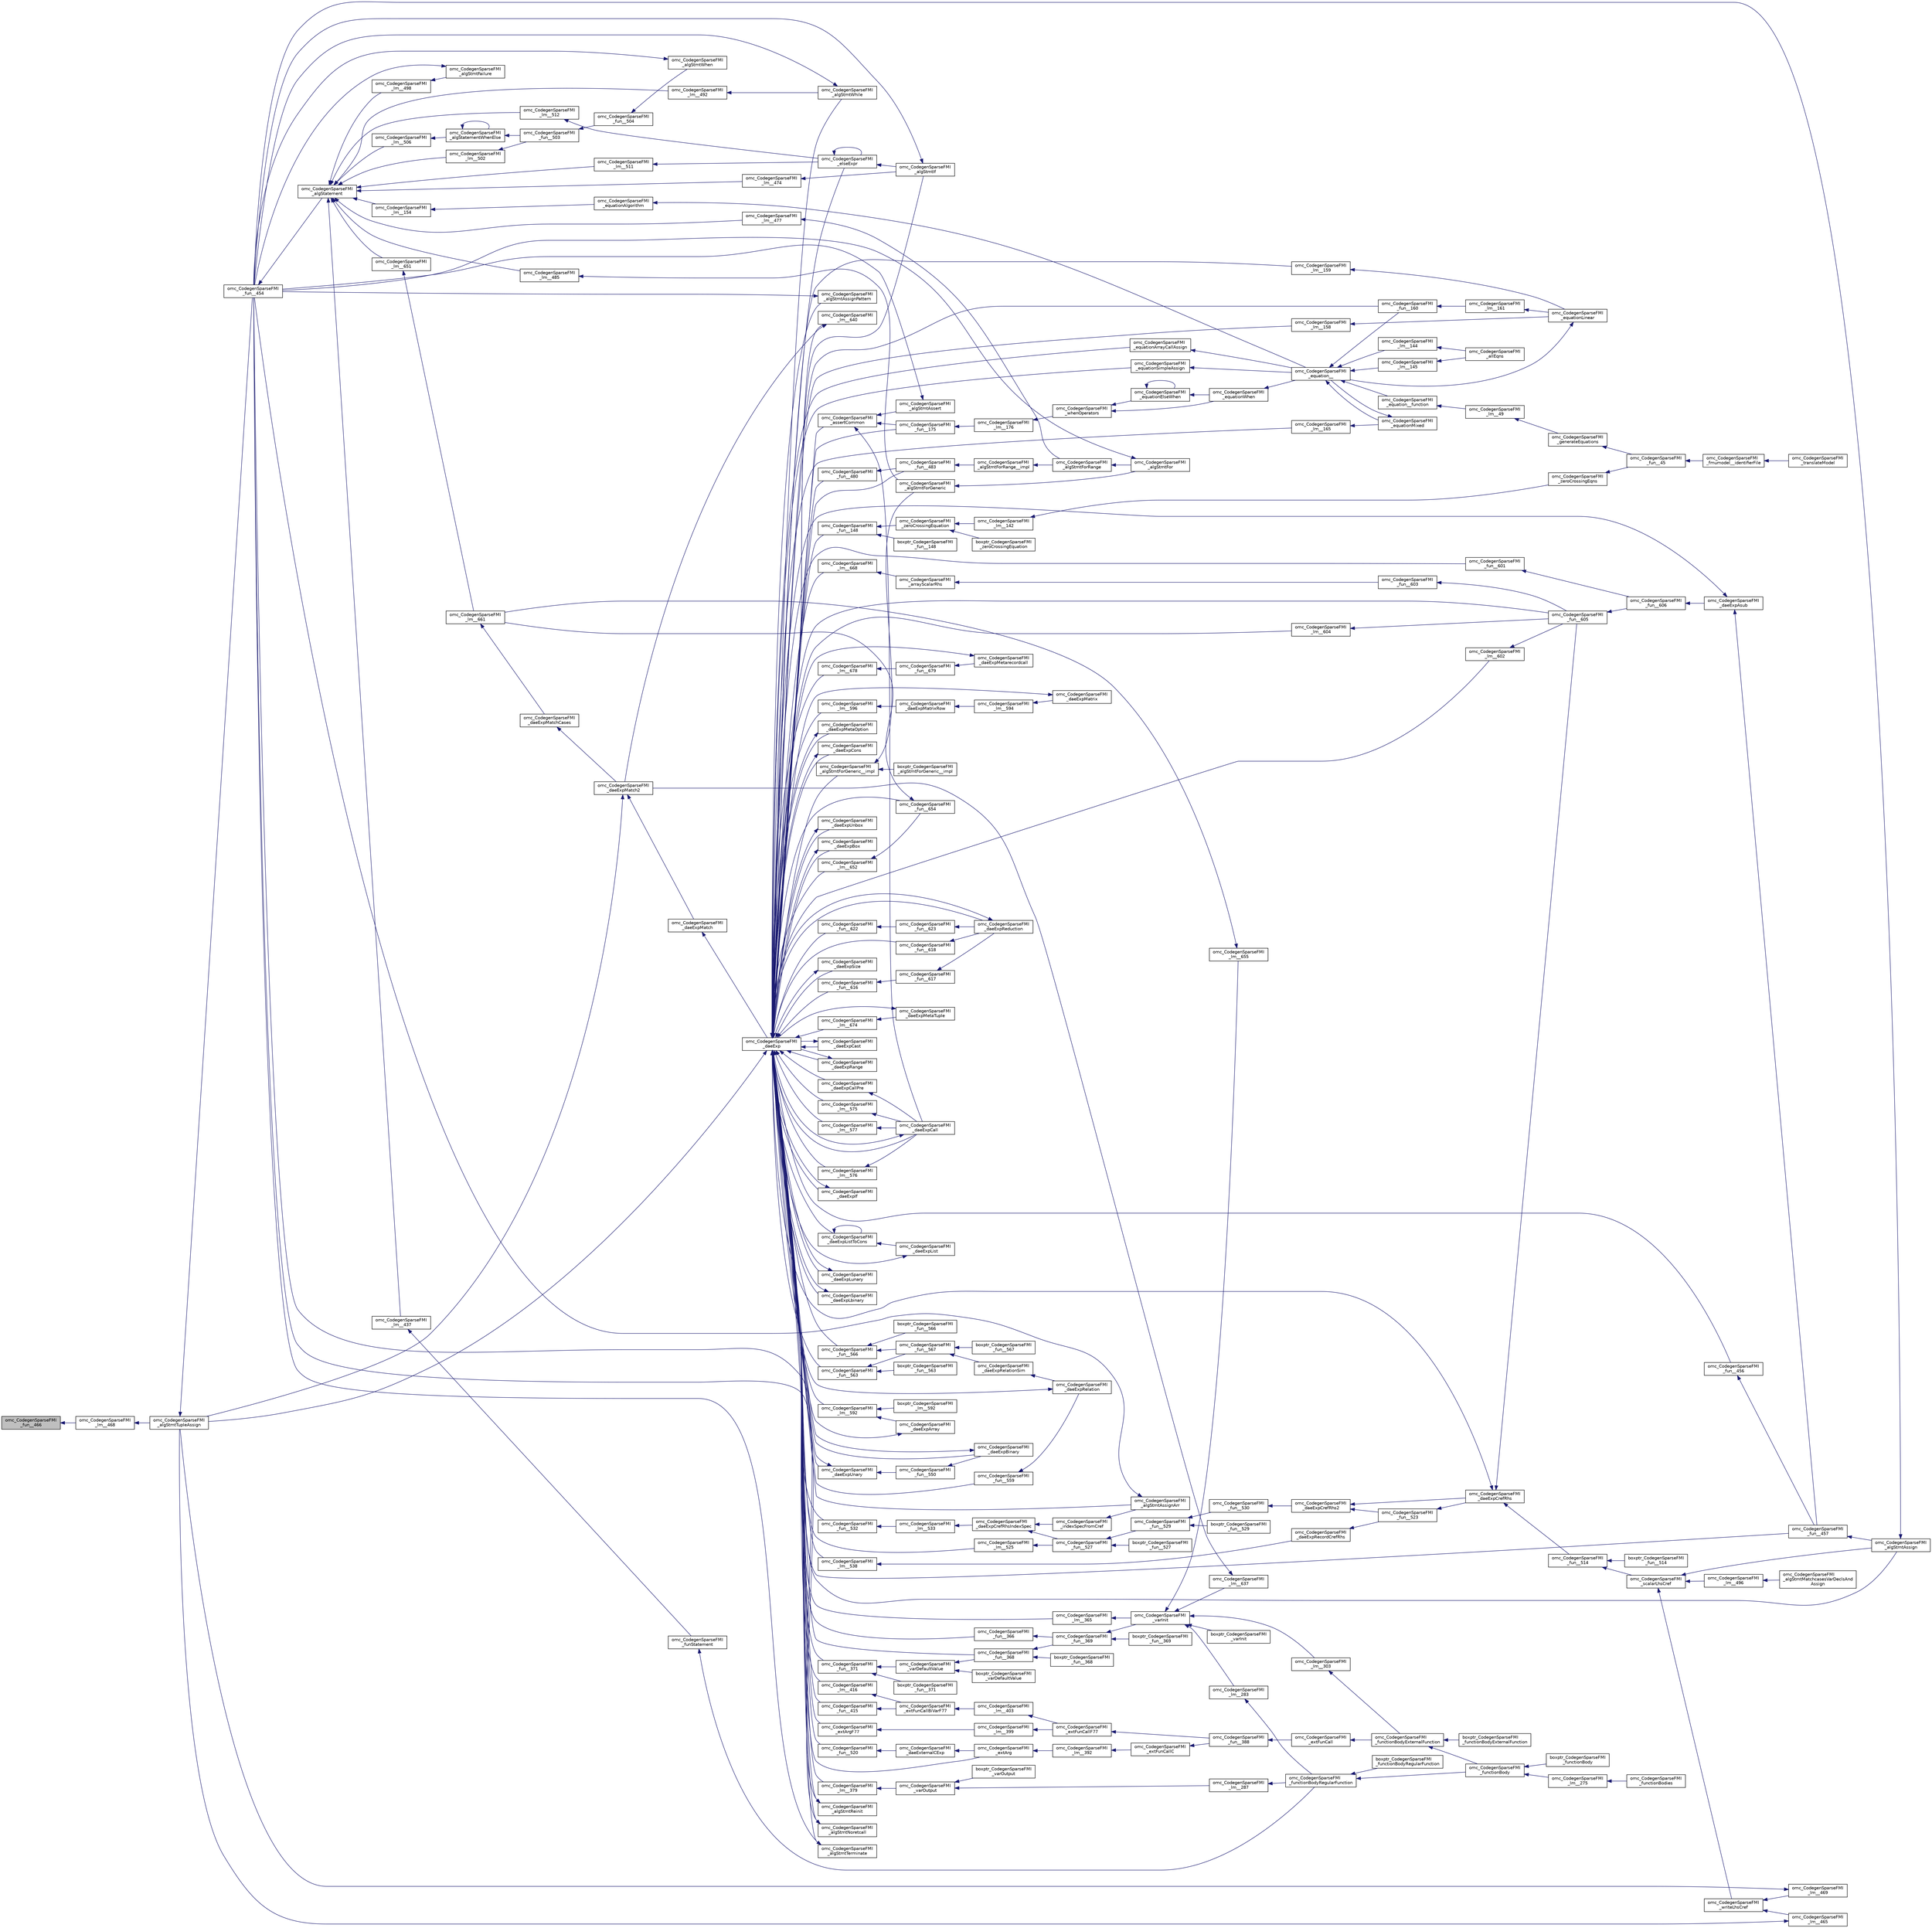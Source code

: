 digraph "omc_CodegenSparseFMI_fun__466"
{
  edge [fontname="Helvetica",fontsize="10",labelfontname="Helvetica",labelfontsize="10"];
  node [fontname="Helvetica",fontsize="10",shape=record];
  rankdir="LR";
  Node115193 [label="omc_CodegenSparseFMI\l_fun__466",height=0.2,width=0.4,color="black", fillcolor="grey75", style="filled", fontcolor="black"];
  Node115193 -> Node115194 [dir="back",color="midnightblue",fontsize="10",style="solid",fontname="Helvetica"];
  Node115194 [label="omc_CodegenSparseFMI\l_lm__468",height=0.2,width=0.4,color="black", fillcolor="white", style="filled",URL="$d1/d2e/_codegen_sparse_f_m_i_8c.html#a18762765e59e6cd77e3e23a8370104c9"];
  Node115194 -> Node115195 [dir="back",color="midnightblue",fontsize="10",style="solid",fontname="Helvetica"];
  Node115195 [label="omc_CodegenSparseFMI\l_algStmtTupleAssign",height=0.2,width=0.4,color="black", fillcolor="white", style="filled",URL="$da/d88/_codegen_sparse_f_m_i_8h.html#a97aeb17841cb7160e7635ac180b44c9c"];
  Node115195 -> Node115196 [dir="back",color="midnightblue",fontsize="10",style="solid",fontname="Helvetica"];
  Node115196 [label="omc_CodegenSparseFMI\l_fun__454",height=0.2,width=0.4,color="black", fillcolor="white", style="filled",URL="$d1/d2e/_codegen_sparse_f_m_i_8c.html#a38506d8a286cdb1703e9653cec496244"];
  Node115196 -> Node115197 [dir="back",color="midnightblue",fontsize="10",style="solid",fontname="Helvetica"];
  Node115197 [label="omc_CodegenSparseFMI\l_algStatement",height=0.2,width=0.4,color="black", fillcolor="white", style="filled",URL="$da/d88/_codegen_sparse_f_m_i_8h.html#a5d1fbf810cfb458410c3f606dd4518d6"];
  Node115197 -> Node115198 [dir="back",color="midnightblue",fontsize="10",style="solid",fontname="Helvetica"];
  Node115198 [label="omc_CodegenSparseFMI\l_lm__651",height=0.2,width=0.4,color="black", fillcolor="white", style="filled",URL="$d1/d2e/_codegen_sparse_f_m_i_8c.html#a4601ee3bb7611f920e2f9c96c21fce8e"];
  Node115198 -> Node115199 [dir="back",color="midnightblue",fontsize="10",style="solid",fontname="Helvetica"];
  Node115199 [label="omc_CodegenSparseFMI\l_lm__661",height=0.2,width=0.4,color="black", fillcolor="white", style="filled",URL="$d1/d2e/_codegen_sparse_f_m_i_8c.html#af15d08c53a5b48667e16622e16e97ec5"];
  Node115199 -> Node115200 [dir="back",color="midnightblue",fontsize="10",style="solid",fontname="Helvetica"];
  Node115200 [label="omc_CodegenSparseFMI\l_daeExpMatchCases",height=0.2,width=0.4,color="black", fillcolor="white", style="filled",URL="$da/d88/_codegen_sparse_f_m_i_8h.html#a67c72be0aaa49a7a85509e1c5ab98b41"];
  Node115200 -> Node115201 [dir="back",color="midnightblue",fontsize="10",style="solid",fontname="Helvetica"];
  Node115201 [label="omc_CodegenSparseFMI\l_daeExpMatch2",height=0.2,width=0.4,color="black", fillcolor="white", style="filled",URL="$da/d88/_codegen_sparse_f_m_i_8h.html#a3d2d85eda4fc6adaf9f0a30a7a870128"];
  Node115201 -> Node115202 [dir="back",color="midnightblue",fontsize="10",style="solid",fontname="Helvetica"];
  Node115202 [label="omc_CodegenSparseFMI\l_daeExpMatch",height=0.2,width=0.4,color="black", fillcolor="white", style="filled",URL="$da/d88/_codegen_sparse_f_m_i_8h.html#a59ba01dc770311168227b0e3a87b1e1d"];
  Node115202 -> Node115203 [dir="back",color="midnightblue",fontsize="10",style="solid",fontname="Helvetica"];
  Node115203 [label="omc_CodegenSparseFMI\l_daeExp",height=0.2,width=0.4,color="black", fillcolor="white", style="filled",URL="$da/d88/_codegen_sparse_f_m_i_8h.html#ab26972f772620810838d527d8554f2ac"];
  Node115203 -> Node115204 [dir="back",color="midnightblue",fontsize="10",style="solid",fontname="Helvetica"];
  Node115204 [label="omc_CodegenSparseFMI\l_assertCommon",height=0.2,width=0.4,color="black", fillcolor="white", style="filled",URL="$da/d88/_codegen_sparse_f_m_i_8h.html#affff73cc747add47129bcbacc2d38f9a"];
  Node115204 -> Node115205 [dir="back",color="midnightblue",fontsize="10",style="solid",fontname="Helvetica"];
  Node115205 [label="omc_CodegenSparseFMI\l_daeExpCall",height=0.2,width=0.4,color="black", fillcolor="white", style="filled",URL="$da/d88/_codegen_sparse_f_m_i_8h.html#a48a7b37bcd95aafb972b82321fa96aac"];
  Node115205 -> Node115203 [dir="back",color="midnightblue",fontsize="10",style="solid",fontname="Helvetica"];
  Node115204 -> Node115206 [dir="back",color="midnightblue",fontsize="10",style="solid",fontname="Helvetica"];
  Node115206 [label="omc_CodegenSparseFMI\l_algStmtAssert",height=0.2,width=0.4,color="black", fillcolor="white", style="filled",URL="$da/d88/_codegen_sparse_f_m_i_8h.html#a6b429ec5152996a5f9279a3ddf6844b0"];
  Node115206 -> Node115196 [dir="back",color="midnightblue",fontsize="10",style="solid",fontname="Helvetica"];
  Node115204 -> Node115207 [dir="back",color="midnightblue",fontsize="10",style="solid",fontname="Helvetica"];
  Node115207 [label="omc_CodegenSparseFMI\l_fun__175",height=0.2,width=0.4,color="black", fillcolor="white", style="filled",URL="$d1/d2e/_codegen_sparse_f_m_i_8c.html#ae71d3dbce84027f4da25d630128e9f06"];
  Node115207 -> Node115208 [dir="back",color="midnightblue",fontsize="10",style="solid",fontname="Helvetica"];
  Node115208 [label="omc_CodegenSparseFMI\l_lm__176",height=0.2,width=0.4,color="black", fillcolor="white", style="filled",URL="$d1/d2e/_codegen_sparse_f_m_i_8c.html#a3aab67e796da3718ac21ae4e0b10522b"];
  Node115208 -> Node115209 [dir="back",color="midnightblue",fontsize="10",style="solid",fontname="Helvetica"];
  Node115209 [label="omc_CodegenSparseFMI\l_whenOperators",height=0.2,width=0.4,color="black", fillcolor="white", style="filled",URL="$da/d88/_codegen_sparse_f_m_i_8h.html#aaa56a6cbe937c9e43604fbefcddc43d4"];
  Node115209 -> Node115210 [dir="back",color="midnightblue",fontsize="10",style="solid",fontname="Helvetica"];
  Node115210 [label="omc_CodegenSparseFMI\l_equationElseWhen",height=0.2,width=0.4,color="black", fillcolor="white", style="filled",URL="$da/d88/_codegen_sparse_f_m_i_8h.html#a9252f94be6a8d4db5d542a2a30867d21"];
  Node115210 -> Node115210 [dir="back",color="midnightblue",fontsize="10",style="solid",fontname="Helvetica"];
  Node115210 -> Node115211 [dir="back",color="midnightblue",fontsize="10",style="solid",fontname="Helvetica"];
  Node115211 [label="omc_CodegenSparseFMI\l_equationWhen",height=0.2,width=0.4,color="black", fillcolor="white", style="filled",URL="$da/d88/_codegen_sparse_f_m_i_8h.html#a182b50d619540de019adbeb9053f85d2"];
  Node115211 -> Node115212 [dir="back",color="midnightblue",fontsize="10",style="solid",fontname="Helvetica"];
  Node115212 [label="omc_CodegenSparseFMI\l_equation__",height=0.2,width=0.4,color="black", fillcolor="white", style="filled",URL="$da/d88/_codegen_sparse_f_m_i_8h.html#a99f4c0cb745d02faf3615bcda104a18a"];
  Node115212 -> Node115213 [dir="back",color="midnightblue",fontsize="10",style="solid",fontname="Helvetica"];
  Node115213 [label="omc_CodegenSparseFMI\l_equationMixed",height=0.2,width=0.4,color="black", fillcolor="white", style="filled",URL="$da/d88/_codegen_sparse_f_m_i_8h.html#ac29f9768bd0d77a3e1e85ee8d33113f2"];
  Node115213 -> Node115212 [dir="back",color="midnightblue",fontsize="10",style="solid",fontname="Helvetica"];
  Node115212 -> Node115214 [dir="back",color="midnightblue",fontsize="10",style="solid",fontname="Helvetica"];
  Node115214 [label="omc_CodegenSparseFMI\l_fun__160",height=0.2,width=0.4,color="black", fillcolor="white", style="filled",URL="$d1/d2e/_codegen_sparse_f_m_i_8c.html#ae706b7e1daac9ecce083bb0f153c4537"];
  Node115214 -> Node115215 [dir="back",color="midnightblue",fontsize="10",style="solid",fontname="Helvetica"];
  Node115215 [label="omc_CodegenSparseFMI\l_lm__161",height=0.2,width=0.4,color="black", fillcolor="white", style="filled",URL="$d1/d2e/_codegen_sparse_f_m_i_8c.html#afef10b15667b5fa348e2e5474100a059"];
  Node115215 -> Node115216 [dir="back",color="midnightblue",fontsize="10",style="solid",fontname="Helvetica"];
  Node115216 [label="omc_CodegenSparseFMI\l_equationLinear",height=0.2,width=0.4,color="black", fillcolor="white", style="filled",URL="$da/d88/_codegen_sparse_f_m_i_8h.html#ae8ae758cee8e51f80c69f273ea2dead4"];
  Node115216 -> Node115212 [dir="back",color="midnightblue",fontsize="10",style="solid",fontname="Helvetica"];
  Node115212 -> Node115217 [dir="back",color="midnightblue",fontsize="10",style="solid",fontname="Helvetica"];
  Node115217 [label="omc_CodegenSparseFMI\l_lm__145",height=0.2,width=0.4,color="black", fillcolor="white", style="filled",URL="$d1/d2e/_codegen_sparse_f_m_i_8c.html#a482b9fe4a2cf1170ba37c04cbeeba56b"];
  Node115217 -> Node115218 [dir="back",color="midnightblue",fontsize="10",style="solid",fontname="Helvetica"];
  Node115218 [label="omc_CodegenSparseFMI\l_allEqns",height=0.2,width=0.4,color="black", fillcolor="white", style="filled",URL="$da/d88/_codegen_sparse_f_m_i_8h.html#a94fa0652e8d98e8869394cc988af391b"];
  Node115212 -> Node115219 [dir="back",color="midnightblue",fontsize="10",style="solid",fontname="Helvetica"];
  Node115219 [label="omc_CodegenSparseFMI\l_lm__144",height=0.2,width=0.4,color="black", fillcolor="white", style="filled",URL="$d1/d2e/_codegen_sparse_f_m_i_8c.html#a53bc84287c3730b73c523380ca378dcf"];
  Node115219 -> Node115218 [dir="back",color="midnightblue",fontsize="10",style="solid",fontname="Helvetica"];
  Node115212 -> Node115220 [dir="back",color="midnightblue",fontsize="10",style="solid",fontname="Helvetica"];
  Node115220 [label="omc_CodegenSparseFMI\l_equation__function",height=0.2,width=0.4,color="black", fillcolor="white", style="filled",URL="$da/d88/_codegen_sparse_f_m_i_8h.html#a3b6d78478d2920ade27380933feef664"];
  Node115220 -> Node115221 [dir="back",color="midnightblue",fontsize="10",style="solid",fontname="Helvetica"];
  Node115221 [label="omc_CodegenSparseFMI\l_lm__49",height=0.2,width=0.4,color="black", fillcolor="white", style="filled",URL="$d1/d2e/_codegen_sparse_f_m_i_8c.html#afd950130e5951ce5d9b078504b8e5445"];
  Node115221 -> Node115222 [dir="back",color="midnightblue",fontsize="10",style="solid",fontname="Helvetica"];
  Node115222 [label="omc_CodegenSparseFMI\l_generateEquations",height=0.2,width=0.4,color="black", fillcolor="white", style="filled",URL="$da/d88/_codegen_sparse_f_m_i_8h.html#a944e50c37aa93fa6e9c540a7d9a7f671"];
  Node115222 -> Node115223 [dir="back",color="midnightblue",fontsize="10",style="solid",fontname="Helvetica"];
  Node115223 [label="omc_CodegenSparseFMI\l_fun__45",height=0.2,width=0.4,color="black", fillcolor="white", style="filled",URL="$d1/d2e/_codegen_sparse_f_m_i_8c.html#a33c397eee4567dbaf5269d88f9ea50f2"];
  Node115223 -> Node115224 [dir="back",color="midnightblue",fontsize="10",style="solid",fontname="Helvetica"];
  Node115224 [label="omc_CodegenSparseFMI\l_fmumodel__identifierFile",height=0.2,width=0.4,color="black", fillcolor="white", style="filled",URL="$da/d88/_codegen_sparse_f_m_i_8h.html#a0d704247081fbb1f268bdd5ae5d7f3f3"];
  Node115224 -> Node115225 [dir="back",color="midnightblue",fontsize="10",style="solid",fontname="Helvetica"];
  Node115225 [label="omc_CodegenSparseFMI\l_translateModel",height=0.2,width=0.4,color="black", fillcolor="white", style="filled",URL="$da/d88/_codegen_sparse_f_m_i_8h.html#a6e115544fcae7968ab9fa00a0ea17b1d"];
  Node115209 -> Node115211 [dir="back",color="midnightblue",fontsize="10",style="solid",fontname="Helvetica"];
  Node115203 -> Node115226 [dir="back",color="midnightblue",fontsize="10",style="solid",fontname="Helvetica"];
  Node115226 [label="omc_CodegenSparseFMI\l_algStmtAssignPattern",height=0.2,width=0.4,color="black", fillcolor="white", style="filled",URL="$da/d88/_codegen_sparse_f_m_i_8h.html#aa769cf6a279946c8484ba60efafa1bc7"];
  Node115226 -> Node115196 [dir="back",color="midnightblue",fontsize="10",style="solid",fontname="Helvetica"];
  Node115203 -> Node115227 [dir="back",color="midnightblue",fontsize="10",style="solid",fontname="Helvetica"];
  Node115227 [label="omc_CodegenSparseFMI\l_lm__678",height=0.2,width=0.4,color="black", fillcolor="white", style="filled",URL="$d1/d2e/_codegen_sparse_f_m_i_8c.html#a128c47290974b3ffbcea043e82979943"];
  Node115227 -> Node115228 [dir="back",color="midnightblue",fontsize="10",style="solid",fontname="Helvetica"];
  Node115228 [label="omc_CodegenSparseFMI\l_fun__679",height=0.2,width=0.4,color="black", fillcolor="white", style="filled",URL="$d1/d2e/_codegen_sparse_f_m_i_8c.html#a2365ba198f39b872daa06cc5d23c6252"];
  Node115228 -> Node115229 [dir="back",color="midnightblue",fontsize="10",style="solid",fontname="Helvetica"];
  Node115229 [label="omc_CodegenSparseFMI\l_daeExpMetarecordcall",height=0.2,width=0.4,color="black", fillcolor="white", style="filled",URL="$da/d88/_codegen_sparse_f_m_i_8h.html#af4d3cdaeb7380d8a65146e12030c5c0e"];
  Node115229 -> Node115203 [dir="back",color="midnightblue",fontsize="10",style="solid",fontname="Helvetica"];
  Node115203 -> Node115230 [dir="back",color="midnightblue",fontsize="10",style="solid",fontname="Helvetica"];
  Node115230 [label="omc_CodegenSparseFMI\l_daeExpMetaOption",height=0.2,width=0.4,color="black", fillcolor="white", style="filled",URL="$da/d88/_codegen_sparse_f_m_i_8h.html#ae536b39241762561555271004c37440e"];
  Node115230 -> Node115203 [dir="back",color="midnightblue",fontsize="10",style="solid",fontname="Helvetica"];
  Node115203 -> Node115231 [dir="back",color="midnightblue",fontsize="10",style="solid",fontname="Helvetica"];
  Node115231 [label="omc_CodegenSparseFMI\l_lm__674",height=0.2,width=0.4,color="black", fillcolor="white", style="filled",URL="$d1/d2e/_codegen_sparse_f_m_i_8c.html#ad52f1b672015908228e495a9b9ff40ca"];
  Node115231 -> Node115232 [dir="back",color="midnightblue",fontsize="10",style="solid",fontname="Helvetica"];
  Node115232 [label="omc_CodegenSparseFMI\l_daeExpMetaTuple",height=0.2,width=0.4,color="black", fillcolor="white", style="filled",URL="$da/d88/_codegen_sparse_f_m_i_8h.html#a37dab4d4c7bc7fd838505c060a8b9049"];
  Node115232 -> Node115203 [dir="back",color="midnightblue",fontsize="10",style="solid",fontname="Helvetica"];
  Node115203 -> Node115233 [dir="back",color="midnightblue",fontsize="10",style="solid",fontname="Helvetica"];
  Node115233 [label="omc_CodegenSparseFMI\l_daeExpCons",height=0.2,width=0.4,color="black", fillcolor="white", style="filled",URL="$da/d88/_codegen_sparse_f_m_i_8h.html#ab881b9f7dbddb69fe91bb74c9c5c54c1"];
  Node115233 -> Node115203 [dir="back",color="midnightblue",fontsize="10",style="solid",fontname="Helvetica"];
  Node115203 -> Node115234 [dir="back",color="midnightblue",fontsize="10",style="solid",fontname="Helvetica"];
  Node115234 [label="omc_CodegenSparseFMI\l_daeExpListToCons",height=0.2,width=0.4,color="black", fillcolor="white", style="filled",URL="$da/d88/_codegen_sparse_f_m_i_8h.html#a1d1ae6cb82e69292e58b8c65e002ea55"];
  Node115234 -> Node115234 [dir="back",color="midnightblue",fontsize="10",style="solid",fontname="Helvetica"];
  Node115234 -> Node115235 [dir="back",color="midnightblue",fontsize="10",style="solid",fontname="Helvetica"];
  Node115235 [label="omc_CodegenSparseFMI\l_daeExpList",height=0.2,width=0.4,color="black", fillcolor="white", style="filled",URL="$da/d88/_codegen_sparse_f_m_i_8h.html#a2f666b582c610d5c8b23988ecba9664b"];
  Node115235 -> Node115203 [dir="back",color="midnightblue",fontsize="10",style="solid",fontname="Helvetica"];
  Node115203 -> Node115236 [dir="back",color="midnightblue",fontsize="10",style="solid",fontname="Helvetica"];
  Node115236 [label="omc_CodegenSparseFMI\l_lm__668",height=0.2,width=0.4,color="black", fillcolor="white", style="filled",URL="$d1/d2e/_codegen_sparse_f_m_i_8c.html#a76351725b41da0af498aadf54b92c275"];
  Node115236 -> Node115237 [dir="back",color="midnightblue",fontsize="10",style="solid",fontname="Helvetica"];
  Node115237 [label="omc_CodegenSparseFMI\l_arrayScalarRhs",height=0.2,width=0.4,color="black", fillcolor="white", style="filled",URL="$da/d88/_codegen_sparse_f_m_i_8h.html#ab4de96fd8fb5647ef325ca122a4753f3"];
  Node115237 -> Node115238 [dir="back",color="midnightblue",fontsize="10",style="solid",fontname="Helvetica"];
  Node115238 [label="omc_CodegenSparseFMI\l_fun__603",height=0.2,width=0.4,color="black", fillcolor="white", style="filled",URL="$d1/d2e/_codegen_sparse_f_m_i_8c.html#adbd2857da6df0e479b3bd77c5b7a8f7d"];
  Node115238 -> Node115239 [dir="back",color="midnightblue",fontsize="10",style="solid",fontname="Helvetica"];
  Node115239 [label="omc_CodegenSparseFMI\l_fun__605",height=0.2,width=0.4,color="black", fillcolor="white", style="filled",URL="$d1/d2e/_codegen_sparse_f_m_i_8c.html#a9bd0f333ed74be93d8bd6468cde56736"];
  Node115239 -> Node115240 [dir="back",color="midnightblue",fontsize="10",style="solid",fontname="Helvetica"];
  Node115240 [label="omc_CodegenSparseFMI\l_fun__606",height=0.2,width=0.4,color="black", fillcolor="white", style="filled",URL="$d1/d2e/_codegen_sparse_f_m_i_8c.html#a57e7ee8cc6cf0e5de142a92a92caf6d0"];
  Node115240 -> Node115241 [dir="back",color="midnightblue",fontsize="10",style="solid",fontname="Helvetica"];
  Node115241 [label="omc_CodegenSparseFMI\l_daeExpAsub",height=0.2,width=0.4,color="black", fillcolor="white", style="filled",URL="$da/d88/_codegen_sparse_f_m_i_8h.html#ab042430b0f630bd548c9122206a41a76"];
  Node115241 -> Node115203 [dir="back",color="midnightblue",fontsize="10",style="solid",fontname="Helvetica"];
  Node115241 -> Node115242 [dir="back",color="midnightblue",fontsize="10",style="solid",fontname="Helvetica"];
  Node115242 [label="omc_CodegenSparseFMI\l_fun__457",height=0.2,width=0.4,color="black", fillcolor="white", style="filled",URL="$d1/d2e/_codegen_sparse_f_m_i_8c.html#a9a66843f2c8f85ed8a0e89829eadf41b"];
  Node115242 -> Node115243 [dir="back",color="midnightblue",fontsize="10",style="solid",fontname="Helvetica"];
  Node115243 [label="omc_CodegenSparseFMI\l_algStmtAssign",height=0.2,width=0.4,color="black", fillcolor="white", style="filled",URL="$da/d88/_codegen_sparse_f_m_i_8h.html#a1c3cbb22c2453d6b93e5a19e87126639"];
  Node115243 -> Node115196 [dir="back",color="midnightblue",fontsize="10",style="solid",fontname="Helvetica"];
  Node115203 -> Node115244 [dir="back",color="midnightblue",fontsize="10",style="solid",fontname="Helvetica"];
  Node115244 [label="omc_CodegenSparseFMI\l_daeExpUnbox",height=0.2,width=0.4,color="black", fillcolor="white", style="filled",URL="$da/d88/_codegen_sparse_f_m_i_8h.html#ad8a93ec5bfec6454d268e95a82bf96b8"];
  Node115244 -> Node115203 [dir="back",color="midnightblue",fontsize="10",style="solid",fontname="Helvetica"];
  Node115203 -> Node115245 [dir="back",color="midnightblue",fontsize="10",style="solid",fontname="Helvetica"];
  Node115245 [label="omc_CodegenSparseFMI\l_daeExpBox",height=0.2,width=0.4,color="black", fillcolor="white", style="filled",URL="$da/d88/_codegen_sparse_f_m_i_8h.html#a39dc1615a535b01d20db9b87fc607d3c"];
  Node115245 -> Node115203 [dir="back",color="midnightblue",fontsize="10",style="solid",fontname="Helvetica"];
  Node115203 -> Node115246 [dir="back",color="midnightblue",fontsize="10",style="solid",fontname="Helvetica"];
  Node115246 [label="omc_CodegenSparseFMI\l_fun__654",height=0.2,width=0.4,color="black", fillcolor="white", style="filled",URL="$d1/d2e/_codegen_sparse_f_m_i_8c.html#a779418d021f2bf6e5e05257271d6512f"];
  Node115246 -> Node115199 [dir="back",color="midnightblue",fontsize="10",style="solid",fontname="Helvetica"];
  Node115203 -> Node115247 [dir="back",color="midnightblue",fontsize="10",style="solid",fontname="Helvetica"];
  Node115247 [label="omc_CodegenSparseFMI\l_lm__652",height=0.2,width=0.4,color="black", fillcolor="white", style="filled",URL="$d1/d2e/_codegen_sparse_f_m_i_8c.html#afb77daba20dc13d99f8916228d277ad2"];
  Node115247 -> Node115246 [dir="back",color="midnightblue",fontsize="10",style="solid",fontname="Helvetica"];
  Node115203 -> Node115248 [dir="back",color="midnightblue",fontsize="10",style="solid",fontname="Helvetica"];
  Node115248 [label="omc_CodegenSparseFMI\l_lm__640",height=0.2,width=0.4,color="black", fillcolor="white", style="filled",URL="$d1/d2e/_codegen_sparse_f_m_i_8c.html#ab7ae5141c274871c57b0fb912e7ddaf7"];
  Node115248 -> Node115201 [dir="back",color="midnightblue",fontsize="10",style="solid",fontname="Helvetica"];
  Node115203 -> Node115249 [dir="back",color="midnightblue",fontsize="10",style="solid",fontname="Helvetica"];
  Node115249 [label="omc_CodegenSparseFMI\l_daeExpReduction",height=0.2,width=0.4,color="black", fillcolor="white", style="filled",URL="$da/d88/_codegen_sparse_f_m_i_8h.html#a215e1cfa638090eb2c87b8d31be99cf0"];
  Node115249 -> Node115203 [dir="back",color="midnightblue",fontsize="10",style="solid",fontname="Helvetica"];
  Node115203 -> Node115250 [dir="back",color="midnightblue",fontsize="10",style="solid",fontname="Helvetica"];
  Node115250 [label="omc_CodegenSparseFMI\l_fun__622",height=0.2,width=0.4,color="black", fillcolor="white", style="filled",URL="$d1/d2e/_codegen_sparse_f_m_i_8c.html#ae5c95b0ba06e68ed18a5d60da4cda046"];
  Node115250 -> Node115251 [dir="back",color="midnightblue",fontsize="10",style="solid",fontname="Helvetica"];
  Node115251 [label="omc_CodegenSparseFMI\l_fun__623",height=0.2,width=0.4,color="black", fillcolor="white", style="filled",URL="$d1/d2e/_codegen_sparse_f_m_i_8c.html#ad252a6b0c4628a8f587fbfdf6b702226"];
  Node115251 -> Node115249 [dir="back",color="midnightblue",fontsize="10",style="solid",fontname="Helvetica"];
  Node115203 -> Node115252 [dir="back",color="midnightblue",fontsize="10",style="solid",fontname="Helvetica"];
  Node115252 [label="omc_CodegenSparseFMI\l_fun__618",height=0.2,width=0.4,color="black", fillcolor="white", style="filled",URL="$d1/d2e/_codegen_sparse_f_m_i_8c.html#a6b9efcf5bb1e83e9d6d64821e5b15530"];
  Node115252 -> Node115249 [dir="back",color="midnightblue",fontsize="10",style="solid",fontname="Helvetica"];
  Node115203 -> Node115253 [dir="back",color="midnightblue",fontsize="10",style="solid",fontname="Helvetica"];
  Node115253 [label="omc_CodegenSparseFMI\l_fun__616",height=0.2,width=0.4,color="black", fillcolor="white", style="filled",URL="$d1/d2e/_codegen_sparse_f_m_i_8c.html#a635859e8c511453505953fab612853b3"];
  Node115253 -> Node115254 [dir="back",color="midnightblue",fontsize="10",style="solid",fontname="Helvetica"];
  Node115254 [label="omc_CodegenSparseFMI\l_fun__617",height=0.2,width=0.4,color="black", fillcolor="white", style="filled",URL="$d1/d2e/_codegen_sparse_f_m_i_8c.html#aa08069808fe588458678d9549eb3b245"];
  Node115254 -> Node115249 [dir="back",color="midnightblue",fontsize="10",style="solid",fontname="Helvetica"];
  Node115203 -> Node115255 [dir="back",color="midnightblue",fontsize="10",style="solid",fontname="Helvetica"];
  Node115255 [label="omc_CodegenSparseFMI\l_daeExpSize",height=0.2,width=0.4,color="black", fillcolor="white", style="filled",URL="$da/d88/_codegen_sparse_f_m_i_8h.html#a65806134dc2b86c56ad13bd542641799"];
  Node115255 -> Node115203 [dir="back",color="midnightblue",fontsize="10",style="solid",fontname="Helvetica"];
  Node115203 -> Node115256 [dir="back",color="midnightblue",fontsize="10",style="solid",fontname="Helvetica"];
  Node115256 [label="omc_CodegenSparseFMI\l_daeExpCallPre",height=0.2,width=0.4,color="black", fillcolor="white", style="filled",URL="$da/d88/_codegen_sparse_f_m_i_8h.html#a14fa316eb180ca150badd71a2b426953"];
  Node115256 -> Node115205 [dir="back",color="midnightblue",fontsize="10",style="solid",fontname="Helvetica"];
  Node115203 -> Node115239 [dir="back",color="midnightblue",fontsize="10",style="solid",fontname="Helvetica"];
  Node115203 -> Node115257 [dir="back",color="midnightblue",fontsize="10",style="solid",fontname="Helvetica"];
  Node115257 [label="omc_CodegenSparseFMI\l_lm__604",height=0.2,width=0.4,color="black", fillcolor="white", style="filled",URL="$d1/d2e/_codegen_sparse_f_m_i_8c.html#a1ea19ba89eb6b92706330d280b4a28c4"];
  Node115257 -> Node115239 [dir="back",color="midnightblue",fontsize="10",style="solid",fontname="Helvetica"];
  Node115203 -> Node115258 [dir="back",color="midnightblue",fontsize="10",style="solid",fontname="Helvetica"];
  Node115258 [label="omc_CodegenSparseFMI\l_lm__602",height=0.2,width=0.4,color="black", fillcolor="white", style="filled",URL="$d1/d2e/_codegen_sparse_f_m_i_8c.html#a033ed9fe3cb36fea59e62007c6a4d090"];
  Node115258 -> Node115239 [dir="back",color="midnightblue",fontsize="10",style="solid",fontname="Helvetica"];
  Node115203 -> Node115259 [dir="back",color="midnightblue",fontsize="10",style="solid",fontname="Helvetica"];
  Node115259 [label="omc_CodegenSparseFMI\l_fun__601",height=0.2,width=0.4,color="black", fillcolor="white", style="filled",URL="$d1/d2e/_codegen_sparse_f_m_i_8c.html#a7e7064f5d085e776607bd7e91ba97557"];
  Node115259 -> Node115240 [dir="back",color="midnightblue",fontsize="10",style="solid",fontname="Helvetica"];
  Node115203 -> Node115260 [dir="back",color="midnightblue",fontsize="10",style="solid",fontname="Helvetica"];
  Node115260 [label="omc_CodegenSparseFMI\l_daeExpCast",height=0.2,width=0.4,color="black", fillcolor="white", style="filled",URL="$da/d88/_codegen_sparse_f_m_i_8h.html#a4925df985f63c7b864fc53ff465f925e"];
  Node115260 -> Node115203 [dir="back",color="midnightblue",fontsize="10",style="solid",fontname="Helvetica"];
  Node115203 -> Node115261 [dir="back",color="midnightblue",fontsize="10",style="solid",fontname="Helvetica"];
  Node115261 [label="omc_CodegenSparseFMI\l_daeExpRange",height=0.2,width=0.4,color="black", fillcolor="white", style="filled",URL="$da/d88/_codegen_sparse_f_m_i_8h.html#ab06fb091af14bb2ea0472c05fb26c075"];
  Node115261 -> Node115203 [dir="back",color="midnightblue",fontsize="10",style="solid",fontname="Helvetica"];
  Node115203 -> Node115262 [dir="back",color="midnightblue",fontsize="10",style="solid",fontname="Helvetica"];
  Node115262 [label="omc_CodegenSparseFMI\l_lm__596",height=0.2,width=0.4,color="black", fillcolor="white", style="filled",URL="$d1/d2e/_codegen_sparse_f_m_i_8c.html#a14d5df57654fa55b92d5aff9036ec0ab"];
  Node115262 -> Node115263 [dir="back",color="midnightblue",fontsize="10",style="solid",fontname="Helvetica"];
  Node115263 [label="omc_CodegenSparseFMI\l_daeExpMatrixRow",height=0.2,width=0.4,color="black", fillcolor="white", style="filled",URL="$da/d88/_codegen_sparse_f_m_i_8h.html#aaa8e0e4a311cbf73da7a14c47f4570ac"];
  Node115263 -> Node115264 [dir="back",color="midnightblue",fontsize="10",style="solid",fontname="Helvetica"];
  Node115264 [label="omc_CodegenSparseFMI\l_lm__594",height=0.2,width=0.4,color="black", fillcolor="white", style="filled",URL="$d1/d2e/_codegen_sparse_f_m_i_8c.html#a6851ce9fae595fa7b523b79ce247f9ea"];
  Node115264 -> Node115265 [dir="back",color="midnightblue",fontsize="10",style="solid",fontname="Helvetica"];
  Node115265 [label="omc_CodegenSparseFMI\l_daeExpMatrix",height=0.2,width=0.4,color="black", fillcolor="white", style="filled",URL="$da/d88/_codegen_sparse_f_m_i_8h.html#a6f74e3aeec53ec03a5f219a12576dca4"];
  Node115265 -> Node115203 [dir="back",color="midnightblue",fontsize="10",style="solid",fontname="Helvetica"];
  Node115203 -> Node115266 [dir="back",color="midnightblue",fontsize="10",style="solid",fontname="Helvetica"];
  Node115266 [label="omc_CodegenSparseFMI\l_lm__592",height=0.2,width=0.4,color="black", fillcolor="white", style="filled",URL="$d1/d2e/_codegen_sparse_f_m_i_8c.html#a2e9ed496758b97468e8f6941914f675c"];
  Node115266 -> Node115267 [dir="back",color="midnightblue",fontsize="10",style="solid",fontname="Helvetica"];
  Node115267 [label="omc_CodegenSparseFMI\l_daeExpArray",height=0.2,width=0.4,color="black", fillcolor="white", style="filled",URL="$da/d88/_codegen_sparse_f_m_i_8h.html#a88f664ab98fd5d6d05ad0e1958fa159f"];
  Node115267 -> Node115203 [dir="back",color="midnightblue",fontsize="10",style="solid",fontname="Helvetica"];
  Node115266 -> Node115268 [dir="back",color="midnightblue",fontsize="10",style="solid",fontname="Helvetica"];
  Node115268 [label="boxptr_CodegenSparseFMI\l_lm__592",height=0.2,width=0.4,color="black", fillcolor="white", style="filled",URL="$d1/d2e/_codegen_sparse_f_m_i_8c.html#a14367956a97e5e5449a9ee418310e77f"];
  Node115203 -> Node115205 [dir="back",color="midnightblue",fontsize="10",style="solid",fontname="Helvetica"];
  Node115203 -> Node115269 [dir="back",color="midnightblue",fontsize="10",style="solid",fontname="Helvetica"];
  Node115269 [label="omc_CodegenSparseFMI\l_lm__577",height=0.2,width=0.4,color="black", fillcolor="white", style="filled",URL="$d1/d2e/_codegen_sparse_f_m_i_8c.html#aa4835158f163790c1f9e865fa1b20423"];
  Node115269 -> Node115205 [dir="back",color="midnightblue",fontsize="10",style="solid",fontname="Helvetica"];
  Node115203 -> Node115270 [dir="back",color="midnightblue",fontsize="10",style="solid",fontname="Helvetica"];
  Node115270 [label="omc_CodegenSparseFMI\l_lm__576",height=0.2,width=0.4,color="black", fillcolor="white", style="filled",URL="$d1/d2e/_codegen_sparse_f_m_i_8c.html#a40ec6104238226b95ab6a66b9cfeebaf"];
  Node115270 -> Node115205 [dir="back",color="midnightblue",fontsize="10",style="solid",fontname="Helvetica"];
  Node115203 -> Node115271 [dir="back",color="midnightblue",fontsize="10",style="solid",fontname="Helvetica"];
  Node115271 [label="omc_CodegenSparseFMI\l_lm__575",height=0.2,width=0.4,color="black", fillcolor="white", style="filled",URL="$d1/d2e/_codegen_sparse_f_m_i_8c.html#a88ecf3a6232cff443bc5d54993d50fc8"];
  Node115271 -> Node115205 [dir="back",color="midnightblue",fontsize="10",style="solid",fontname="Helvetica"];
  Node115203 -> Node115272 [dir="back",color="midnightblue",fontsize="10",style="solid",fontname="Helvetica"];
  Node115272 [label="omc_CodegenSparseFMI\l_daeExpIf",height=0.2,width=0.4,color="black", fillcolor="white", style="filled",URL="$da/d88/_codegen_sparse_f_m_i_8h.html#adab7f987725ccb3a03744e1de01d4c79"];
  Node115272 -> Node115203 [dir="back",color="midnightblue",fontsize="10",style="solid",fontname="Helvetica"];
  Node115203 -> Node115273 [dir="back",color="midnightblue",fontsize="10",style="solid",fontname="Helvetica"];
  Node115273 [label="omc_CodegenSparseFMI\l_fun__566",height=0.2,width=0.4,color="black", fillcolor="white", style="filled",URL="$d1/d2e/_codegen_sparse_f_m_i_8c.html#ad34858a04dcb80cd422869b85ac7c18d"];
  Node115273 -> Node115274 [dir="back",color="midnightblue",fontsize="10",style="solid",fontname="Helvetica"];
  Node115274 [label="omc_CodegenSparseFMI\l_fun__567",height=0.2,width=0.4,color="black", fillcolor="white", style="filled",URL="$d1/d2e/_codegen_sparse_f_m_i_8c.html#aef7d2649f8ac06f68ee746f6547d3e38"];
  Node115274 -> Node115275 [dir="back",color="midnightblue",fontsize="10",style="solid",fontname="Helvetica"];
  Node115275 [label="omc_CodegenSparseFMI\l_daeExpRelationSim",height=0.2,width=0.4,color="black", fillcolor="white", style="filled",URL="$da/d88/_codegen_sparse_f_m_i_8h.html#af7a4eaffacd2294a72d4d75d8c1c750d"];
  Node115275 -> Node115276 [dir="back",color="midnightblue",fontsize="10",style="solid",fontname="Helvetica"];
  Node115276 [label="omc_CodegenSparseFMI\l_daeExpRelation",height=0.2,width=0.4,color="black", fillcolor="white", style="filled",URL="$da/d88/_codegen_sparse_f_m_i_8h.html#af5c266092524f9c43b3e5ed60bde1598"];
  Node115276 -> Node115203 [dir="back",color="midnightblue",fontsize="10",style="solid",fontname="Helvetica"];
  Node115274 -> Node115277 [dir="back",color="midnightblue",fontsize="10",style="solid",fontname="Helvetica"];
  Node115277 [label="boxptr_CodegenSparseFMI\l_fun__567",height=0.2,width=0.4,color="black", fillcolor="white", style="filled",URL="$d1/d2e/_codegen_sparse_f_m_i_8c.html#a4dc4b62519efd3816c40fd491aaa13b0"];
  Node115273 -> Node115278 [dir="back",color="midnightblue",fontsize="10",style="solid",fontname="Helvetica"];
  Node115278 [label="boxptr_CodegenSparseFMI\l_fun__566",height=0.2,width=0.4,color="black", fillcolor="white", style="filled",URL="$d1/d2e/_codegen_sparse_f_m_i_8c.html#a3c4a6d6041e14096e6ab87ed411992ba"];
  Node115203 -> Node115279 [dir="back",color="midnightblue",fontsize="10",style="solid",fontname="Helvetica"];
  Node115279 [label="omc_CodegenSparseFMI\l_fun__563",height=0.2,width=0.4,color="black", fillcolor="white", style="filled",URL="$d1/d2e/_codegen_sparse_f_m_i_8c.html#a299b039f830fdd036c59be5072bb62f8"];
  Node115279 -> Node115274 [dir="back",color="midnightblue",fontsize="10",style="solid",fontname="Helvetica"];
  Node115279 -> Node115280 [dir="back",color="midnightblue",fontsize="10",style="solid",fontname="Helvetica"];
  Node115280 [label="boxptr_CodegenSparseFMI\l_fun__563",height=0.2,width=0.4,color="black", fillcolor="white", style="filled",URL="$d1/d2e/_codegen_sparse_f_m_i_8c.html#ab0129ca19779d8146bf4ef226594e5d6"];
  Node115203 -> Node115281 [dir="back",color="midnightblue",fontsize="10",style="solid",fontname="Helvetica"];
  Node115281 [label="omc_CodegenSparseFMI\l_fun__559",height=0.2,width=0.4,color="black", fillcolor="white", style="filled",URL="$d1/d2e/_codegen_sparse_f_m_i_8c.html#a5dbc7fcb9ca1752d28d85113c0e18957"];
  Node115281 -> Node115276 [dir="back",color="midnightblue",fontsize="10",style="solid",fontname="Helvetica"];
  Node115203 -> Node115282 [dir="back",color="midnightblue",fontsize="10",style="solid",fontname="Helvetica"];
  Node115282 [label="omc_CodegenSparseFMI\l_daeExpLunary",height=0.2,width=0.4,color="black", fillcolor="white", style="filled",URL="$da/d88/_codegen_sparse_f_m_i_8h.html#a2aa1a5d377bfb468965ccc50a6f50cb6"];
  Node115282 -> Node115203 [dir="back",color="midnightblue",fontsize="10",style="solid",fontname="Helvetica"];
  Node115203 -> Node115283 [dir="back",color="midnightblue",fontsize="10",style="solid",fontname="Helvetica"];
  Node115283 [label="omc_CodegenSparseFMI\l_daeExpLbinary",height=0.2,width=0.4,color="black", fillcolor="white", style="filled",URL="$da/d88/_codegen_sparse_f_m_i_8h.html#a0f27518bcedaf68af58ebf86d3864875"];
  Node115283 -> Node115203 [dir="back",color="midnightblue",fontsize="10",style="solid",fontname="Helvetica"];
  Node115203 -> Node115284 [dir="back",color="midnightblue",fontsize="10",style="solid",fontname="Helvetica"];
  Node115284 [label="omc_CodegenSparseFMI\l_daeExpUnary",height=0.2,width=0.4,color="black", fillcolor="white", style="filled",URL="$da/d88/_codegen_sparse_f_m_i_8h.html#af745f9e4c3d9336e78492c5e0a87bfb5"];
  Node115284 -> Node115285 [dir="back",color="midnightblue",fontsize="10",style="solid",fontname="Helvetica"];
  Node115285 [label="omc_CodegenSparseFMI\l_fun__550",height=0.2,width=0.4,color="black", fillcolor="white", style="filled",URL="$d1/d2e/_codegen_sparse_f_m_i_8c.html#ac6799101bb1a54a3de54a89d7fbed728"];
  Node115285 -> Node115286 [dir="back",color="midnightblue",fontsize="10",style="solid",fontname="Helvetica"];
  Node115286 [label="omc_CodegenSparseFMI\l_daeExpBinary",height=0.2,width=0.4,color="black", fillcolor="white", style="filled",URL="$da/d88/_codegen_sparse_f_m_i_8h.html#a2cb9117735be254ba999294fd9036b86"];
  Node115286 -> Node115203 [dir="back",color="midnightblue",fontsize="10",style="solid",fontname="Helvetica"];
  Node115284 -> Node115203 [dir="back",color="midnightblue",fontsize="10",style="solid",fontname="Helvetica"];
  Node115203 -> Node115286 [dir="back",color="midnightblue",fontsize="10",style="solid",fontname="Helvetica"];
  Node115203 -> Node115287 [dir="back",color="midnightblue",fontsize="10",style="solid",fontname="Helvetica"];
  Node115287 [label="omc_CodegenSparseFMI\l_lm__538",height=0.2,width=0.4,color="black", fillcolor="white", style="filled",URL="$d1/d2e/_codegen_sparse_f_m_i_8c.html#a5132382ff9f8af0f9c81ef9fb33ce140"];
  Node115287 -> Node115288 [dir="back",color="midnightblue",fontsize="10",style="solid",fontname="Helvetica"];
  Node115288 [label="omc_CodegenSparseFMI\l_daeExpRecordCrefRhs",height=0.2,width=0.4,color="black", fillcolor="white", style="filled",URL="$da/d88/_codegen_sparse_f_m_i_8h.html#a7a5fa2c683abf9b112fce9bb14f4516e"];
  Node115288 -> Node115289 [dir="back",color="midnightblue",fontsize="10",style="solid",fontname="Helvetica"];
  Node115289 [label="omc_CodegenSparseFMI\l_fun__523",height=0.2,width=0.4,color="black", fillcolor="white", style="filled",URL="$d1/d2e/_codegen_sparse_f_m_i_8c.html#ac21903386a6c12cb7ddc073d1d74c9a8"];
  Node115289 -> Node115290 [dir="back",color="midnightblue",fontsize="10",style="solid",fontname="Helvetica"];
  Node115290 [label="omc_CodegenSparseFMI\l_daeExpCrefRhs",height=0.2,width=0.4,color="black", fillcolor="white", style="filled",URL="$da/d88/_codegen_sparse_f_m_i_8h.html#a1c8b7f7c630c2bb7f0ccdfe262bce698"];
  Node115290 -> Node115239 [dir="back",color="midnightblue",fontsize="10",style="solid",fontname="Helvetica"];
  Node115290 -> Node115203 [dir="back",color="midnightblue",fontsize="10",style="solid",fontname="Helvetica"];
  Node115290 -> Node115291 [dir="back",color="midnightblue",fontsize="10",style="solid",fontname="Helvetica"];
  Node115291 [label="omc_CodegenSparseFMI\l_fun__514",height=0.2,width=0.4,color="black", fillcolor="white", style="filled",URL="$d1/d2e/_codegen_sparse_f_m_i_8c.html#af1f83fb431ba8da3a8cb82596aab0b31"];
  Node115291 -> Node115292 [dir="back",color="midnightblue",fontsize="10",style="solid",fontname="Helvetica"];
  Node115292 [label="omc_CodegenSparseFMI\l_scalarLhsCref",height=0.2,width=0.4,color="black", fillcolor="white", style="filled",URL="$da/d88/_codegen_sparse_f_m_i_8h.html#a0b593ab7e65cb46c43c5b3a57185b272"];
  Node115292 -> Node115293 [dir="back",color="midnightblue",fontsize="10",style="solid",fontname="Helvetica"];
  Node115293 [label="omc_CodegenSparseFMI\l_lm__496",height=0.2,width=0.4,color="black", fillcolor="white", style="filled",URL="$d1/d2e/_codegen_sparse_f_m_i_8c.html#a5dfa326f35db040a16a3bb2accf3ab15"];
  Node115293 -> Node115294 [dir="back",color="midnightblue",fontsize="10",style="solid",fontname="Helvetica"];
  Node115294 [label="omc_CodegenSparseFMI\l_algStmtMatchcasesVarDeclsAnd\lAssign",height=0.2,width=0.4,color="black", fillcolor="white", style="filled",URL="$da/d88/_codegen_sparse_f_m_i_8h.html#a8eb59e3ce2ace0f512601a2876bf6415"];
  Node115292 -> Node115295 [dir="back",color="midnightblue",fontsize="10",style="solid",fontname="Helvetica"];
  Node115295 [label="omc_CodegenSparseFMI\l_writeLhsCref",height=0.2,width=0.4,color="black", fillcolor="white", style="filled",URL="$da/d88/_codegen_sparse_f_m_i_8h.html#a9b0bcacfd68630799e6ce1a15d94754a"];
  Node115295 -> Node115296 [dir="back",color="midnightblue",fontsize="10",style="solid",fontname="Helvetica"];
  Node115296 [label="omc_CodegenSparseFMI\l_lm__469",height=0.2,width=0.4,color="black", fillcolor="white", style="filled",URL="$d1/d2e/_codegen_sparse_f_m_i_8c.html#a0c14dc1f5547c7248502eb02fb4fbdfb"];
  Node115296 -> Node115195 [dir="back",color="midnightblue",fontsize="10",style="solid",fontname="Helvetica"];
  Node115295 -> Node115297 [dir="back",color="midnightblue",fontsize="10",style="solid",fontname="Helvetica"];
  Node115297 [label="omc_CodegenSparseFMI\l_lm__465",height=0.2,width=0.4,color="black", fillcolor="white", style="filled",URL="$d1/d2e/_codegen_sparse_f_m_i_8c.html#a4351566289edb47715d64ce1b371d228"];
  Node115297 -> Node115195 [dir="back",color="midnightblue",fontsize="10",style="solid",fontname="Helvetica"];
  Node115292 -> Node115243 [dir="back",color="midnightblue",fontsize="10",style="solid",fontname="Helvetica"];
  Node115291 -> Node115298 [dir="back",color="midnightblue",fontsize="10",style="solid",fontname="Helvetica"];
  Node115298 [label="boxptr_CodegenSparseFMI\l_fun__514",height=0.2,width=0.4,color="black", fillcolor="white", style="filled",URL="$d1/d2e/_codegen_sparse_f_m_i_8c.html#afe70696be860ca8f60d0ee368d09b579"];
  Node115203 -> Node115299 [dir="back",color="midnightblue",fontsize="10",style="solid",fontname="Helvetica"];
  Node115299 [label="omc_CodegenSparseFMI\l_fun__532",height=0.2,width=0.4,color="black", fillcolor="white", style="filled",URL="$d1/d2e/_codegen_sparse_f_m_i_8c.html#ac70de48a2ee7934181ba2c5331283472"];
  Node115299 -> Node115300 [dir="back",color="midnightblue",fontsize="10",style="solid",fontname="Helvetica"];
  Node115300 [label="omc_CodegenSparseFMI\l_lm__533",height=0.2,width=0.4,color="black", fillcolor="white", style="filled",URL="$d1/d2e/_codegen_sparse_f_m_i_8c.html#a75ebc61d138bcbb2b1fc08805df10b40"];
  Node115300 -> Node115301 [dir="back",color="midnightblue",fontsize="10",style="solid",fontname="Helvetica"];
  Node115301 [label="omc_CodegenSparseFMI\l_daeExpCrefRhsIndexSpec",height=0.2,width=0.4,color="black", fillcolor="white", style="filled",URL="$da/d88/_codegen_sparse_f_m_i_8h.html#a59bd853630272057ead85a3b58914019"];
  Node115301 -> Node115302 [dir="back",color="midnightblue",fontsize="10",style="solid",fontname="Helvetica"];
  Node115302 [label="omc_CodegenSparseFMI\l_fun__527",height=0.2,width=0.4,color="black", fillcolor="white", style="filled",URL="$d1/d2e/_codegen_sparse_f_m_i_8c.html#a062276f7c90fb95feb046a083d2af7d3"];
  Node115302 -> Node115303 [dir="back",color="midnightblue",fontsize="10",style="solid",fontname="Helvetica"];
  Node115303 [label="omc_CodegenSparseFMI\l_fun__529",height=0.2,width=0.4,color="black", fillcolor="white", style="filled",URL="$d1/d2e/_codegen_sparse_f_m_i_8c.html#ada6544d8afd6465616d7ca1d6cf35919"];
  Node115303 -> Node115304 [dir="back",color="midnightblue",fontsize="10",style="solid",fontname="Helvetica"];
  Node115304 [label="omc_CodegenSparseFMI\l_fun__530",height=0.2,width=0.4,color="black", fillcolor="white", style="filled",URL="$d1/d2e/_codegen_sparse_f_m_i_8c.html#adafc20d2b20410209532669c9b45ae16"];
  Node115304 -> Node115305 [dir="back",color="midnightblue",fontsize="10",style="solid",fontname="Helvetica"];
  Node115305 [label="omc_CodegenSparseFMI\l_daeExpCrefRhs2",height=0.2,width=0.4,color="black", fillcolor="white", style="filled",URL="$da/d88/_codegen_sparse_f_m_i_8h.html#a3fceaffa231b419c45cb8edadd4ba04a"];
  Node115305 -> Node115290 [dir="back",color="midnightblue",fontsize="10",style="solid",fontname="Helvetica"];
  Node115305 -> Node115289 [dir="back",color="midnightblue",fontsize="10",style="solid",fontname="Helvetica"];
  Node115303 -> Node115306 [dir="back",color="midnightblue",fontsize="10",style="solid",fontname="Helvetica"];
  Node115306 [label="boxptr_CodegenSparseFMI\l_fun__529",height=0.2,width=0.4,color="black", fillcolor="white", style="filled",URL="$d1/d2e/_codegen_sparse_f_m_i_8c.html#aa202c426a058a5dceb4daba94c4a7aba"];
  Node115302 -> Node115307 [dir="back",color="midnightblue",fontsize="10",style="solid",fontname="Helvetica"];
  Node115307 [label="boxptr_CodegenSparseFMI\l_fun__527",height=0.2,width=0.4,color="black", fillcolor="white", style="filled",URL="$d1/d2e/_codegen_sparse_f_m_i_8c.html#a17ba5b4b137fa8a3cf36492824819096"];
  Node115301 -> Node115308 [dir="back",color="midnightblue",fontsize="10",style="solid",fontname="Helvetica"];
  Node115308 [label="omc_CodegenSparseFMI\l_indexSpecFromCref",height=0.2,width=0.4,color="black", fillcolor="white", style="filled",URL="$da/d88/_codegen_sparse_f_m_i_8h.html#a544d955fc541755f4f154f37d85480cd"];
  Node115308 -> Node115309 [dir="back",color="midnightblue",fontsize="10",style="solid",fontname="Helvetica"];
  Node115309 [label="omc_CodegenSparseFMI\l_algStmtAssignArr",height=0.2,width=0.4,color="black", fillcolor="white", style="filled",URL="$da/d88/_codegen_sparse_f_m_i_8h.html#a2d544cb653fd847cd7b77235d739e678"];
  Node115309 -> Node115196 [dir="back",color="midnightblue",fontsize="10",style="solid",fontname="Helvetica"];
  Node115203 -> Node115310 [dir="back",color="midnightblue",fontsize="10",style="solid",fontname="Helvetica"];
  Node115310 [label="omc_CodegenSparseFMI\l_lm__525",height=0.2,width=0.4,color="black", fillcolor="white", style="filled",URL="$d1/d2e/_codegen_sparse_f_m_i_8c.html#a32e83b0edf3e3eae1cc8b6cd14e327b2"];
  Node115310 -> Node115302 [dir="back",color="midnightblue",fontsize="10",style="solid",fontname="Helvetica"];
  Node115203 -> Node115311 [dir="back",color="midnightblue",fontsize="10",style="solid",fontname="Helvetica"];
  Node115311 [label="omc_CodegenSparseFMI\l_fun__520",height=0.2,width=0.4,color="black", fillcolor="white", style="filled",URL="$d1/d2e/_codegen_sparse_f_m_i_8c.html#a6dcffddb23102c2b6853aa71bb7a79e4"];
  Node115311 -> Node115312 [dir="back",color="midnightblue",fontsize="10",style="solid",fontname="Helvetica"];
  Node115312 [label="omc_CodegenSparseFMI\l_daeExternalCExp",height=0.2,width=0.4,color="black", fillcolor="white", style="filled",URL="$da/d88/_codegen_sparse_f_m_i_8h.html#a2b45cc18473bb8a016e0970151e36947"];
  Node115312 -> Node115313 [dir="back",color="midnightblue",fontsize="10",style="solid",fontname="Helvetica"];
  Node115313 [label="omc_CodegenSparseFMI\l_extArg",height=0.2,width=0.4,color="black", fillcolor="white", style="filled",URL="$da/d88/_codegen_sparse_f_m_i_8h.html#a1a49596181af0c4e93a7a852cd5957e4"];
  Node115313 -> Node115314 [dir="back",color="midnightblue",fontsize="10",style="solid",fontname="Helvetica"];
  Node115314 [label="omc_CodegenSparseFMI\l_lm__392",height=0.2,width=0.4,color="black", fillcolor="white", style="filled",URL="$d1/d2e/_codegen_sparse_f_m_i_8c.html#a1ba3b7598e74a1e7a7ccbeab1e96cb4b"];
  Node115314 -> Node115315 [dir="back",color="midnightblue",fontsize="10",style="solid",fontname="Helvetica"];
  Node115315 [label="omc_CodegenSparseFMI\l_extFunCallC",height=0.2,width=0.4,color="black", fillcolor="white", style="filled",URL="$da/d88/_codegen_sparse_f_m_i_8h.html#ab47fc75f2ec747fb7083f904d782307f"];
  Node115315 -> Node115316 [dir="back",color="midnightblue",fontsize="10",style="solid",fontname="Helvetica"];
  Node115316 [label="omc_CodegenSparseFMI\l_fun__388",height=0.2,width=0.4,color="black", fillcolor="white", style="filled",URL="$d1/d2e/_codegen_sparse_f_m_i_8c.html#aa9a446d8e0b4f8854debf8546db1fe9d"];
  Node115316 -> Node115317 [dir="back",color="midnightblue",fontsize="10",style="solid",fontname="Helvetica"];
  Node115317 [label="omc_CodegenSparseFMI\l_extFunCall",height=0.2,width=0.4,color="black", fillcolor="white", style="filled",URL="$da/d88/_codegen_sparse_f_m_i_8h.html#a87b21095cda093c30204d32315ceb245"];
  Node115317 -> Node115318 [dir="back",color="midnightblue",fontsize="10",style="solid",fontname="Helvetica"];
  Node115318 [label="omc_CodegenSparseFMI\l_functionBodyExternalFunction",height=0.2,width=0.4,color="black", fillcolor="white", style="filled",URL="$da/d88/_codegen_sparse_f_m_i_8h.html#a5e09b2cb18858511d73890a0bf42cb90"];
  Node115318 -> Node115319 [dir="back",color="midnightblue",fontsize="10",style="solid",fontname="Helvetica"];
  Node115319 [label="boxptr_CodegenSparseFMI\l_functionBodyExternalFunction",height=0.2,width=0.4,color="black", fillcolor="white", style="filled",URL="$da/d88/_codegen_sparse_f_m_i_8h.html#ab8402f23f28f71b20296d942781c5102"];
  Node115318 -> Node115320 [dir="back",color="midnightblue",fontsize="10",style="solid",fontname="Helvetica"];
  Node115320 [label="omc_CodegenSparseFMI\l_functionBody",height=0.2,width=0.4,color="black", fillcolor="white", style="filled",URL="$da/d88/_codegen_sparse_f_m_i_8h.html#a8326dd08d50f77b343a0b1e9fdee90d6"];
  Node115320 -> Node115321 [dir="back",color="midnightblue",fontsize="10",style="solid",fontname="Helvetica"];
  Node115321 [label="boxptr_CodegenSparseFMI\l_functionBody",height=0.2,width=0.4,color="black", fillcolor="white", style="filled",URL="$da/d88/_codegen_sparse_f_m_i_8h.html#a1450c37977ff46f0a318f1740d46b3a2"];
  Node115320 -> Node115322 [dir="back",color="midnightblue",fontsize="10",style="solid",fontname="Helvetica"];
  Node115322 [label="omc_CodegenSparseFMI\l_lm__275",height=0.2,width=0.4,color="black", fillcolor="white", style="filled",URL="$d1/d2e/_codegen_sparse_f_m_i_8c.html#afa6f1fb10983410b266344362bafabb7"];
  Node115322 -> Node115323 [dir="back",color="midnightblue",fontsize="10",style="solid",fontname="Helvetica"];
  Node115323 [label="omc_CodegenSparseFMI\l_functionBodies",height=0.2,width=0.4,color="black", fillcolor="white", style="filled",URL="$da/d88/_codegen_sparse_f_m_i_8h.html#ad5d463f801d993e3be31d7c8963771af"];
  Node115203 -> Node115324 [dir="back",color="midnightblue",fontsize="10",style="solid",fontname="Helvetica"];
  Node115324 [label="omc_CodegenSparseFMI\l_elseExpr",height=0.2,width=0.4,color="black", fillcolor="white", style="filled",URL="$da/d88/_codegen_sparse_f_m_i_8h.html#ae02994b817886c3b7f562e9552fec536"];
  Node115324 -> Node115324 [dir="back",color="midnightblue",fontsize="10",style="solid",fontname="Helvetica"];
  Node115324 -> Node115325 [dir="back",color="midnightblue",fontsize="10",style="solid",fontname="Helvetica"];
  Node115325 [label="omc_CodegenSparseFMI\l_algStmtIf",height=0.2,width=0.4,color="black", fillcolor="white", style="filled",URL="$da/d88/_codegen_sparse_f_m_i_8h.html#aa72b2ef57d1e5ee8a926acad88bf499d"];
  Node115325 -> Node115196 [dir="back",color="midnightblue",fontsize="10",style="solid",fontname="Helvetica"];
  Node115203 -> Node115326 [dir="back",color="midnightblue",fontsize="10",style="solid",fontname="Helvetica"];
  Node115326 [label="omc_CodegenSparseFMI\l_algStmtReinit",height=0.2,width=0.4,color="black", fillcolor="white", style="filled",URL="$da/d88/_codegen_sparse_f_m_i_8h.html#a5f3c0c40695c349d0c86b213acd9dfa8"];
  Node115326 -> Node115196 [dir="back",color="midnightblue",fontsize="10",style="solid",fontname="Helvetica"];
  Node115203 -> Node115327 [dir="back",color="midnightblue",fontsize="10",style="solid",fontname="Helvetica"];
  Node115327 [label="omc_CodegenSparseFMI\l_algStmtNoretcall",height=0.2,width=0.4,color="black", fillcolor="white", style="filled",URL="$da/d88/_codegen_sparse_f_m_i_8h.html#aaf75e36fdabaaac2f474b4212d6124ba"];
  Node115327 -> Node115196 [dir="back",color="midnightblue",fontsize="10",style="solid",fontname="Helvetica"];
  Node115203 -> Node115328 [dir="back",color="midnightblue",fontsize="10",style="solid",fontname="Helvetica"];
  Node115328 [label="omc_CodegenSparseFMI\l_algStmtTerminate",height=0.2,width=0.4,color="black", fillcolor="white", style="filled",URL="$da/d88/_codegen_sparse_f_m_i_8h.html#aec318c718bf823d2c89c7aab17c89c2b"];
  Node115328 -> Node115196 [dir="back",color="midnightblue",fontsize="10",style="solid",fontname="Helvetica"];
  Node115203 -> Node115329 [dir="back",color="midnightblue",fontsize="10",style="solid",fontname="Helvetica"];
  Node115329 [label="omc_CodegenSparseFMI\l_algStmtWhile",height=0.2,width=0.4,color="black", fillcolor="white", style="filled",URL="$da/d88/_codegen_sparse_f_m_i_8h.html#a737e817657aa616db460e3a97c2e3107"];
  Node115329 -> Node115196 [dir="back",color="midnightblue",fontsize="10",style="solid",fontname="Helvetica"];
  Node115203 -> Node115330 [dir="back",color="midnightblue",fontsize="10",style="solid",fontname="Helvetica"];
  Node115330 [label="omc_CodegenSparseFMI\l_algStmtForGeneric__impl",height=0.2,width=0.4,color="black", fillcolor="white", style="filled",URL="$da/d88/_codegen_sparse_f_m_i_8h.html#a0514f083076424d123ad1ce49c75c6e0"];
  Node115330 -> Node115331 [dir="back",color="midnightblue",fontsize="10",style="solid",fontname="Helvetica"];
  Node115331 [label="boxptr_CodegenSparseFMI\l_algStmtForGeneric__impl",height=0.2,width=0.4,color="black", fillcolor="white", style="filled",URL="$da/d88/_codegen_sparse_f_m_i_8h.html#a29f05b5a421e3d7b22d40cee2d533af0"];
  Node115330 -> Node115332 [dir="back",color="midnightblue",fontsize="10",style="solid",fontname="Helvetica"];
  Node115332 [label="omc_CodegenSparseFMI\l_algStmtForGeneric",height=0.2,width=0.4,color="black", fillcolor="white", style="filled",URL="$da/d88/_codegen_sparse_f_m_i_8h.html#a15ee44d2afe47cb6295a4d916b0ca7a1"];
  Node115332 -> Node115333 [dir="back",color="midnightblue",fontsize="10",style="solid",fontname="Helvetica"];
  Node115333 [label="omc_CodegenSparseFMI\l_algStmtFor",height=0.2,width=0.4,color="black", fillcolor="white", style="filled",URL="$da/d88/_codegen_sparse_f_m_i_8h.html#a4a85a211bdd342c5634f687ac8530821"];
  Node115333 -> Node115196 [dir="back",color="midnightblue",fontsize="10",style="solid",fontname="Helvetica"];
  Node115203 -> Node115334 [dir="back",color="midnightblue",fontsize="10",style="solid",fontname="Helvetica"];
  Node115334 [label="omc_CodegenSparseFMI\l_fun__483",height=0.2,width=0.4,color="black", fillcolor="white", style="filled",URL="$d1/d2e/_codegen_sparse_f_m_i_8c.html#a604cfeb08da37f12923039f6b6abe264"];
  Node115334 -> Node115335 [dir="back",color="midnightblue",fontsize="10",style="solid",fontname="Helvetica"];
  Node115335 [label="omc_CodegenSparseFMI\l_algStmtForRange__impl",height=0.2,width=0.4,color="black", fillcolor="white", style="filled",URL="$da/d88/_codegen_sparse_f_m_i_8h.html#a6b099b55a770b6567760c51ec005610e"];
  Node115335 -> Node115336 [dir="back",color="midnightblue",fontsize="10",style="solid",fontname="Helvetica"];
  Node115336 [label="omc_CodegenSparseFMI\l_algStmtForRange",height=0.2,width=0.4,color="black", fillcolor="white", style="filled",URL="$da/d88/_codegen_sparse_f_m_i_8h.html#aec1da676936e15ede37d5d7df69bd5d3"];
  Node115336 -> Node115333 [dir="back",color="midnightblue",fontsize="10",style="solid",fontname="Helvetica"];
  Node115203 -> Node115337 [dir="back",color="midnightblue",fontsize="10",style="solid",fontname="Helvetica"];
  Node115337 [label="omc_CodegenSparseFMI\l_fun__480",height=0.2,width=0.4,color="black", fillcolor="white", style="filled",URL="$d1/d2e/_codegen_sparse_f_m_i_8c.html#a844a988dc5c1f55a5dc5a9da605bbe02"];
  Node115337 -> Node115334 [dir="back",color="midnightblue",fontsize="10",style="solid",fontname="Helvetica"];
  Node115203 -> Node115325 [dir="back",color="midnightblue",fontsize="10",style="solid",fontname="Helvetica"];
  Node115203 -> Node115195 [dir="back",color="midnightblue",fontsize="10",style="solid",fontname="Helvetica"];
  Node115203 -> Node115309 [dir="back",color="midnightblue",fontsize="10",style="solid",fontname="Helvetica"];
  Node115203 -> Node115243 [dir="back",color="midnightblue",fontsize="10",style="solid",fontname="Helvetica"];
  Node115203 -> Node115242 [dir="back",color="midnightblue",fontsize="10",style="solid",fontname="Helvetica"];
  Node115203 -> Node115338 [dir="back",color="midnightblue",fontsize="10",style="solid",fontname="Helvetica"];
  Node115338 [label="omc_CodegenSparseFMI\l_fun__456",height=0.2,width=0.4,color="black", fillcolor="white", style="filled",URL="$d1/d2e/_codegen_sparse_f_m_i_8c.html#a3db1ee190441bec50f44aa887bdceb3c"];
  Node115338 -> Node115242 [dir="back",color="midnightblue",fontsize="10",style="solid",fontname="Helvetica"];
  Node115203 -> Node115339 [dir="back",color="midnightblue",fontsize="10",style="solid",fontname="Helvetica"];
  Node115339 [label="omc_CodegenSparseFMI\l_extArgF77",height=0.2,width=0.4,color="black", fillcolor="white", style="filled",URL="$da/d88/_codegen_sparse_f_m_i_8h.html#a4ede9dc5a24141bcc3f7fa0d816badf1"];
  Node115339 -> Node115340 [dir="back",color="midnightblue",fontsize="10",style="solid",fontname="Helvetica"];
  Node115340 [label="omc_CodegenSparseFMI\l_lm__399",height=0.2,width=0.4,color="black", fillcolor="white", style="filled",URL="$d1/d2e/_codegen_sparse_f_m_i_8c.html#a077f00f4b83d923850bb355dc87e8da2"];
  Node115340 -> Node115341 [dir="back",color="midnightblue",fontsize="10",style="solid",fontname="Helvetica"];
  Node115341 [label="omc_CodegenSparseFMI\l_extFunCallF77",height=0.2,width=0.4,color="black", fillcolor="white", style="filled",URL="$da/d88/_codegen_sparse_f_m_i_8h.html#a5a5570bc06dc0ebd701d0151ec37cf31"];
  Node115341 -> Node115316 [dir="back",color="midnightblue",fontsize="10",style="solid",fontname="Helvetica"];
  Node115203 -> Node115313 [dir="back",color="midnightblue",fontsize="10",style="solid",fontname="Helvetica"];
  Node115203 -> Node115342 [dir="back",color="midnightblue",fontsize="10",style="solid",fontname="Helvetica"];
  Node115342 [label="omc_CodegenSparseFMI\l_lm__416",height=0.2,width=0.4,color="black", fillcolor="white", style="filled",URL="$d1/d2e/_codegen_sparse_f_m_i_8c.html#a2ef59e119b9e60b318c79f89f5b76d15"];
  Node115342 -> Node115343 [dir="back",color="midnightblue",fontsize="10",style="solid",fontname="Helvetica"];
  Node115343 [label="omc_CodegenSparseFMI\l_extFunCallBiVarF77",height=0.2,width=0.4,color="black", fillcolor="white", style="filled",URL="$da/d88/_codegen_sparse_f_m_i_8h.html#a566801269ec9f1f4b42209058ca575b6"];
  Node115343 -> Node115344 [dir="back",color="midnightblue",fontsize="10",style="solid",fontname="Helvetica"];
  Node115344 [label="omc_CodegenSparseFMI\l_lm__403",height=0.2,width=0.4,color="black", fillcolor="white", style="filled",URL="$d1/d2e/_codegen_sparse_f_m_i_8c.html#a0184a314532b4c9f0e51a0ff3bfe4f6c"];
  Node115344 -> Node115341 [dir="back",color="midnightblue",fontsize="10",style="solid",fontname="Helvetica"];
  Node115203 -> Node115345 [dir="back",color="midnightblue",fontsize="10",style="solid",fontname="Helvetica"];
  Node115345 [label="omc_CodegenSparseFMI\l_fun__415",height=0.2,width=0.4,color="black", fillcolor="white", style="filled",URL="$d1/d2e/_codegen_sparse_f_m_i_8c.html#a6d8000fce8365d6cbe728d6a800ca1d6"];
  Node115345 -> Node115343 [dir="back",color="midnightblue",fontsize="10",style="solid",fontname="Helvetica"];
  Node115203 -> Node115346 [dir="back",color="midnightblue",fontsize="10",style="solid",fontname="Helvetica"];
  Node115346 [label="omc_CodegenSparseFMI\l_lm__379",height=0.2,width=0.4,color="black", fillcolor="white", style="filled",URL="$d1/d2e/_codegen_sparse_f_m_i_8c.html#a0f94c2ec2a4e66de9f9efd9e7be3e1b4"];
  Node115346 -> Node115347 [dir="back",color="midnightblue",fontsize="10",style="solid",fontname="Helvetica"];
  Node115347 [label="omc_CodegenSparseFMI\l_varOutput",height=0.2,width=0.4,color="black", fillcolor="white", style="filled",URL="$da/d88/_codegen_sparse_f_m_i_8h.html#a6abc11e2e454bee52c848b7d3f6e8cd6"];
  Node115347 -> Node115348 [dir="back",color="midnightblue",fontsize="10",style="solid",fontname="Helvetica"];
  Node115348 [label="boxptr_CodegenSparseFMI\l_varOutput",height=0.2,width=0.4,color="black", fillcolor="white", style="filled",URL="$da/d88/_codegen_sparse_f_m_i_8h.html#adb616be14e81858a08c479d6fcf43516"];
  Node115347 -> Node115349 [dir="back",color="midnightblue",fontsize="10",style="solid",fontname="Helvetica"];
  Node115349 [label="omc_CodegenSparseFMI\l_lm__287",height=0.2,width=0.4,color="black", fillcolor="white", style="filled",URL="$d1/d2e/_codegen_sparse_f_m_i_8c.html#a2a07816215a3e7202ceb4c575ecc27e5"];
  Node115349 -> Node115350 [dir="back",color="midnightblue",fontsize="10",style="solid",fontname="Helvetica"];
  Node115350 [label="omc_CodegenSparseFMI\l_functionBodyRegularFunction",height=0.2,width=0.4,color="black", fillcolor="white", style="filled",URL="$da/d88/_codegen_sparse_f_m_i_8h.html#a35f588d60d8560ad7c541738fc9bc5d0"];
  Node115350 -> Node115351 [dir="back",color="midnightblue",fontsize="10",style="solid",fontname="Helvetica"];
  Node115351 [label="boxptr_CodegenSparseFMI\l_functionBodyRegularFunction",height=0.2,width=0.4,color="black", fillcolor="white", style="filled",URL="$da/d88/_codegen_sparse_f_m_i_8h.html#ad0cd59d6ca1bf8ab02b015f235daadf1"];
  Node115350 -> Node115320 [dir="back",color="midnightblue",fontsize="10",style="solid",fontname="Helvetica"];
  Node115203 -> Node115352 [dir="back",color="midnightblue",fontsize="10",style="solid",fontname="Helvetica"];
  Node115352 [label="omc_CodegenSparseFMI\l_fun__371",height=0.2,width=0.4,color="black", fillcolor="white", style="filled",URL="$d1/d2e/_codegen_sparse_f_m_i_8c.html#abc6858e4e9a0cab01b4ddd02e90cb4f7"];
  Node115352 -> Node115353 [dir="back",color="midnightblue",fontsize="10",style="solid",fontname="Helvetica"];
  Node115353 [label="omc_CodegenSparseFMI\l_varDefaultValue",height=0.2,width=0.4,color="black", fillcolor="white", style="filled",URL="$da/d88/_codegen_sparse_f_m_i_8h.html#a0e4b16daa2796703c2cd78e8d26d040b"];
  Node115353 -> Node115354 [dir="back",color="midnightblue",fontsize="10",style="solid",fontname="Helvetica"];
  Node115354 [label="boxptr_CodegenSparseFMI\l_varDefaultValue",height=0.2,width=0.4,color="black", fillcolor="white", style="filled",URL="$da/d88/_codegen_sparse_f_m_i_8h.html#a21ec3a3d430e31b8671ad5a32f3c078e"];
  Node115353 -> Node115355 [dir="back",color="midnightblue",fontsize="10",style="solid",fontname="Helvetica"];
  Node115355 [label="omc_CodegenSparseFMI\l_fun__368",height=0.2,width=0.4,color="black", fillcolor="white", style="filled",URL="$d1/d2e/_codegen_sparse_f_m_i_8c.html#aa8a10aafe3ab92df34901dae4df1becd"];
  Node115355 -> Node115356 [dir="back",color="midnightblue",fontsize="10",style="solid",fontname="Helvetica"];
  Node115356 [label="omc_CodegenSparseFMI\l_fun__369",height=0.2,width=0.4,color="black", fillcolor="white", style="filled",URL="$d1/d2e/_codegen_sparse_f_m_i_8c.html#ab82bd04539b5cd86a570c4dd0c46359b"];
  Node115356 -> Node115357 [dir="back",color="midnightblue",fontsize="10",style="solid",fontname="Helvetica"];
  Node115357 [label="omc_CodegenSparseFMI\l_varInit",height=0.2,width=0.4,color="black", fillcolor="white", style="filled",URL="$da/d88/_codegen_sparse_f_m_i_8h.html#a10c085ba790695bef16d6fa0ad0a7d15"];
  Node115357 -> Node115358 [dir="back",color="midnightblue",fontsize="10",style="solid",fontname="Helvetica"];
  Node115358 [label="omc_CodegenSparseFMI\l_lm__655",height=0.2,width=0.4,color="black", fillcolor="white", style="filled",URL="$d1/d2e/_codegen_sparse_f_m_i_8c.html#a6b89bc9fd7a1001e767755674bcbe150"];
  Node115358 -> Node115199 [dir="back",color="midnightblue",fontsize="10",style="solid",fontname="Helvetica"];
  Node115357 -> Node115359 [dir="back",color="midnightblue",fontsize="10",style="solid",fontname="Helvetica"];
  Node115359 [label="omc_CodegenSparseFMI\l_lm__637",height=0.2,width=0.4,color="black", fillcolor="white", style="filled",URL="$d1/d2e/_codegen_sparse_f_m_i_8c.html#abfcdcba1dc6529c209ba15beed6828ad"];
  Node115359 -> Node115201 [dir="back",color="midnightblue",fontsize="10",style="solid",fontname="Helvetica"];
  Node115357 -> Node115360 [dir="back",color="midnightblue",fontsize="10",style="solid",fontname="Helvetica"];
  Node115360 [label="boxptr_CodegenSparseFMI\l_varInit",height=0.2,width=0.4,color="black", fillcolor="white", style="filled",URL="$da/d88/_codegen_sparse_f_m_i_8h.html#a4f05daa65a39d7e4db7ce45abeffee56"];
  Node115357 -> Node115361 [dir="back",color="midnightblue",fontsize="10",style="solid",fontname="Helvetica"];
  Node115361 [label="omc_CodegenSparseFMI\l_lm__303",height=0.2,width=0.4,color="black", fillcolor="white", style="filled",URL="$d1/d2e/_codegen_sparse_f_m_i_8c.html#aff80f5346d68f09bdfa9de162debaf90"];
  Node115361 -> Node115318 [dir="back",color="midnightblue",fontsize="10",style="solid",fontname="Helvetica"];
  Node115357 -> Node115362 [dir="back",color="midnightblue",fontsize="10",style="solid",fontname="Helvetica"];
  Node115362 [label="omc_CodegenSparseFMI\l_lm__283",height=0.2,width=0.4,color="black", fillcolor="white", style="filled",URL="$d1/d2e/_codegen_sparse_f_m_i_8c.html#a70f66a5d31c0bc8a0b9fb94dec9afdff"];
  Node115362 -> Node115350 [dir="back",color="midnightblue",fontsize="10",style="solid",fontname="Helvetica"];
  Node115356 -> Node115363 [dir="back",color="midnightblue",fontsize="10",style="solid",fontname="Helvetica"];
  Node115363 [label="boxptr_CodegenSparseFMI\l_fun__369",height=0.2,width=0.4,color="black", fillcolor="white", style="filled",URL="$d1/d2e/_codegen_sparse_f_m_i_8c.html#aa0a874ec88fa6d27868529bcfbe91319"];
  Node115355 -> Node115364 [dir="back",color="midnightblue",fontsize="10",style="solid",fontname="Helvetica"];
  Node115364 [label="boxptr_CodegenSparseFMI\l_fun__368",height=0.2,width=0.4,color="black", fillcolor="white", style="filled",URL="$d1/d2e/_codegen_sparse_f_m_i_8c.html#a29baae412f8b897ec68d73232d8f7258"];
  Node115352 -> Node115365 [dir="back",color="midnightblue",fontsize="10",style="solid",fontname="Helvetica"];
  Node115365 [label="boxptr_CodegenSparseFMI\l_fun__371",height=0.2,width=0.4,color="black", fillcolor="white", style="filled",URL="$d1/d2e/_codegen_sparse_f_m_i_8c.html#a9bb655626657ade930f6189cda1400b2"];
  Node115203 -> Node115355 [dir="back",color="midnightblue",fontsize="10",style="solid",fontname="Helvetica"];
  Node115203 -> Node115366 [dir="back",color="midnightblue",fontsize="10",style="solid",fontname="Helvetica"];
  Node115366 [label="omc_CodegenSparseFMI\l_fun__366",height=0.2,width=0.4,color="black", fillcolor="white", style="filled",URL="$d1/d2e/_codegen_sparse_f_m_i_8c.html#a11442d80fa84814135390334ecb37d86"];
  Node115366 -> Node115356 [dir="back",color="midnightblue",fontsize="10",style="solid",fontname="Helvetica"];
  Node115203 -> Node115367 [dir="back",color="midnightblue",fontsize="10",style="solid",fontname="Helvetica"];
  Node115367 [label="omc_CodegenSparseFMI\l_lm__365",height=0.2,width=0.4,color="black", fillcolor="white", style="filled",URL="$d1/d2e/_codegen_sparse_f_m_i_8c.html#a4e4a84254c36b0ddf89662757c9fae95"];
  Node115367 -> Node115357 [dir="back",color="midnightblue",fontsize="10",style="solid",fontname="Helvetica"];
  Node115203 -> Node115207 [dir="back",color="midnightblue",fontsize="10",style="solid",fontname="Helvetica"];
  Node115203 -> Node115368 [dir="back",color="midnightblue",fontsize="10",style="solid",fontname="Helvetica"];
  Node115368 [label="omc_CodegenSparseFMI\l_lm__165",height=0.2,width=0.4,color="black", fillcolor="white", style="filled",URL="$d1/d2e/_codegen_sparse_f_m_i_8c.html#adda68cdcf692207f9b86ec18b4414bc4"];
  Node115368 -> Node115213 [dir="back",color="midnightblue",fontsize="10",style="solid",fontname="Helvetica"];
  Node115203 -> Node115214 [dir="back",color="midnightblue",fontsize="10",style="solid",fontname="Helvetica"];
  Node115203 -> Node115369 [dir="back",color="midnightblue",fontsize="10",style="solid",fontname="Helvetica"];
  Node115369 [label="omc_CodegenSparseFMI\l_lm__159",height=0.2,width=0.4,color="black", fillcolor="white", style="filled",URL="$d1/d2e/_codegen_sparse_f_m_i_8c.html#a4264c806de6b2cf908170325c742cebc"];
  Node115369 -> Node115216 [dir="back",color="midnightblue",fontsize="10",style="solid",fontname="Helvetica"];
  Node115203 -> Node115370 [dir="back",color="midnightblue",fontsize="10",style="solid",fontname="Helvetica"];
  Node115370 [label="omc_CodegenSparseFMI\l_lm__158",height=0.2,width=0.4,color="black", fillcolor="white", style="filled",URL="$d1/d2e/_codegen_sparse_f_m_i_8c.html#a7a9f6a27f59ab2b27bce9a15f6248c91"];
  Node115370 -> Node115216 [dir="back",color="midnightblue",fontsize="10",style="solid",fontname="Helvetica"];
  Node115203 -> Node115371 [dir="back",color="midnightblue",fontsize="10",style="solid",fontname="Helvetica"];
  Node115371 [label="omc_CodegenSparseFMI\l_equationArrayCallAssign",height=0.2,width=0.4,color="black", fillcolor="white", style="filled",URL="$da/d88/_codegen_sparse_f_m_i_8h.html#a40edf7baffab5f65512ed4073fd16b96"];
  Node115371 -> Node115212 [dir="back",color="midnightblue",fontsize="10",style="solid",fontname="Helvetica"];
  Node115203 -> Node115372 [dir="back",color="midnightblue",fontsize="10",style="solid",fontname="Helvetica"];
  Node115372 [label="omc_CodegenSparseFMI\l_equationSimpleAssign",height=0.2,width=0.4,color="black", fillcolor="white", style="filled",URL="$da/d88/_codegen_sparse_f_m_i_8h.html#a5836bd80583d75b007d5b2c456e5a94a"];
  Node115372 -> Node115212 [dir="back",color="midnightblue",fontsize="10",style="solid",fontname="Helvetica"];
  Node115203 -> Node115373 [dir="back",color="midnightblue",fontsize="10",style="solid",fontname="Helvetica"];
  Node115373 [label="omc_CodegenSparseFMI\l_fun__148",height=0.2,width=0.4,color="black", fillcolor="white", style="filled",URL="$d1/d2e/_codegen_sparse_f_m_i_8c.html#a7d6d5ad3b36d6ee2b0f5e73f5c14c4cc"];
  Node115373 -> Node115374 [dir="back",color="midnightblue",fontsize="10",style="solid",fontname="Helvetica"];
  Node115374 [label="omc_CodegenSparseFMI\l_zeroCrossingEquation",height=0.2,width=0.4,color="black", fillcolor="white", style="filled",URL="$da/d88/_codegen_sparse_f_m_i_8h.html#a432567d7c54081072675dd8eb6935672"];
  Node115374 -> Node115375 [dir="back",color="midnightblue",fontsize="10",style="solid",fontname="Helvetica"];
  Node115375 [label="boxptr_CodegenSparseFMI\l_zeroCrossingEquation",height=0.2,width=0.4,color="black", fillcolor="white", style="filled",URL="$da/d88/_codegen_sparse_f_m_i_8h.html#a4b2956c07bf2413d3cfa11c11d3d5294"];
  Node115374 -> Node115376 [dir="back",color="midnightblue",fontsize="10",style="solid",fontname="Helvetica"];
  Node115376 [label="omc_CodegenSparseFMI\l_lm__142",height=0.2,width=0.4,color="black", fillcolor="white", style="filled",URL="$d1/d2e/_codegen_sparse_f_m_i_8c.html#a8adec88a4c1feea9be98076f90ffd522"];
  Node115376 -> Node115377 [dir="back",color="midnightblue",fontsize="10",style="solid",fontname="Helvetica"];
  Node115377 [label="omc_CodegenSparseFMI\l_zeroCrossingEqns",height=0.2,width=0.4,color="black", fillcolor="white", style="filled",URL="$da/d88/_codegen_sparse_f_m_i_8h.html#ae972125aa539704bfb508f28b7d6f074"];
  Node115377 -> Node115223 [dir="back",color="midnightblue",fontsize="10",style="solid",fontname="Helvetica"];
  Node115373 -> Node115378 [dir="back",color="midnightblue",fontsize="10",style="solid",fontname="Helvetica"];
  Node115378 [label="boxptr_CodegenSparseFMI\l_fun__148",height=0.2,width=0.4,color="black", fillcolor="white", style="filled",URL="$d1/d2e/_codegen_sparse_f_m_i_8c.html#ac9edc0c6cb479c92b85c31b0b5172dd2"];
  Node115201 -> Node115195 [dir="back",color="midnightblue",fontsize="10",style="solid",fontname="Helvetica"];
  Node115197 -> Node115379 [dir="back",color="midnightblue",fontsize="10",style="solid",fontname="Helvetica"];
  Node115379 [label="omc_CodegenSparseFMI\l_lm__512",height=0.2,width=0.4,color="black", fillcolor="white", style="filled",URL="$d1/d2e/_codegen_sparse_f_m_i_8c.html#af95888dfe83bb5057d8fd4311bb02812"];
  Node115379 -> Node115324 [dir="back",color="midnightblue",fontsize="10",style="solid",fontname="Helvetica"];
  Node115197 -> Node115380 [dir="back",color="midnightblue",fontsize="10",style="solid",fontname="Helvetica"];
  Node115380 [label="omc_CodegenSparseFMI\l_lm__511",height=0.2,width=0.4,color="black", fillcolor="white", style="filled",URL="$d1/d2e/_codegen_sparse_f_m_i_8c.html#ab0773a7f193a1fc208023bda15bcd13e"];
  Node115380 -> Node115324 [dir="back",color="midnightblue",fontsize="10",style="solid",fontname="Helvetica"];
  Node115197 -> Node115381 [dir="back",color="midnightblue",fontsize="10",style="solid",fontname="Helvetica"];
  Node115381 [label="omc_CodegenSparseFMI\l_lm__506",height=0.2,width=0.4,color="black", fillcolor="white", style="filled",URL="$d1/d2e/_codegen_sparse_f_m_i_8c.html#ab9c484cbc52677b6df8e8fb6df621cc0"];
  Node115381 -> Node115382 [dir="back",color="midnightblue",fontsize="10",style="solid",fontname="Helvetica"];
  Node115382 [label="omc_CodegenSparseFMI\l_algStatementWhenElse",height=0.2,width=0.4,color="black", fillcolor="white", style="filled",URL="$da/d88/_codegen_sparse_f_m_i_8h.html#a55c70c95b005ab4e4a668af539875303"];
  Node115382 -> Node115382 [dir="back",color="midnightblue",fontsize="10",style="solid",fontname="Helvetica"];
  Node115382 -> Node115383 [dir="back",color="midnightblue",fontsize="10",style="solid",fontname="Helvetica"];
  Node115383 [label="omc_CodegenSparseFMI\l_fun__503",height=0.2,width=0.4,color="black", fillcolor="white", style="filled",URL="$d1/d2e/_codegen_sparse_f_m_i_8c.html#a2f60622244298e4d41f2a4f51d7b6875"];
  Node115383 -> Node115384 [dir="back",color="midnightblue",fontsize="10",style="solid",fontname="Helvetica"];
  Node115384 [label="omc_CodegenSparseFMI\l_fun__504",height=0.2,width=0.4,color="black", fillcolor="white", style="filled",URL="$d1/d2e/_codegen_sparse_f_m_i_8c.html#a34c708458b1cf12fb6f5f8b4d739cfd1"];
  Node115384 -> Node115385 [dir="back",color="midnightblue",fontsize="10",style="solid",fontname="Helvetica"];
  Node115385 [label="omc_CodegenSparseFMI\l_algStmtWhen",height=0.2,width=0.4,color="black", fillcolor="white", style="filled",URL="$da/d88/_codegen_sparse_f_m_i_8h.html#a1045cff030f158d7beb1890107038b8d"];
  Node115385 -> Node115196 [dir="back",color="midnightblue",fontsize="10",style="solid",fontname="Helvetica"];
  Node115197 -> Node115386 [dir="back",color="midnightblue",fontsize="10",style="solid",fontname="Helvetica"];
  Node115386 [label="omc_CodegenSparseFMI\l_lm__502",height=0.2,width=0.4,color="black", fillcolor="white", style="filled",URL="$d1/d2e/_codegen_sparse_f_m_i_8c.html#a7b108abc44b96cb6c9ed48e243a90fad"];
  Node115386 -> Node115383 [dir="back",color="midnightblue",fontsize="10",style="solid",fontname="Helvetica"];
  Node115197 -> Node115387 [dir="back",color="midnightblue",fontsize="10",style="solid",fontname="Helvetica"];
  Node115387 [label="omc_CodegenSparseFMI\l_lm__498",height=0.2,width=0.4,color="black", fillcolor="white", style="filled",URL="$d1/d2e/_codegen_sparse_f_m_i_8c.html#a9a587324a76d2a404951bc9b392ed5cb"];
  Node115387 -> Node115388 [dir="back",color="midnightblue",fontsize="10",style="solid",fontname="Helvetica"];
  Node115388 [label="omc_CodegenSparseFMI\l_algStmtFailure",height=0.2,width=0.4,color="black", fillcolor="white", style="filled",URL="$da/d88/_codegen_sparse_f_m_i_8h.html#ad11b2d0a665f24fbe809721a52d58392"];
  Node115388 -> Node115196 [dir="back",color="midnightblue",fontsize="10",style="solid",fontname="Helvetica"];
  Node115197 -> Node115389 [dir="back",color="midnightblue",fontsize="10",style="solid",fontname="Helvetica"];
  Node115389 [label="omc_CodegenSparseFMI\l_lm__492",height=0.2,width=0.4,color="black", fillcolor="white", style="filled",URL="$d1/d2e/_codegen_sparse_f_m_i_8c.html#a72ef5dd5785e8cfbae898a4957299174"];
  Node115389 -> Node115329 [dir="back",color="midnightblue",fontsize="10",style="solid",fontname="Helvetica"];
  Node115197 -> Node115390 [dir="back",color="midnightblue",fontsize="10",style="solid",fontname="Helvetica"];
  Node115390 [label="omc_CodegenSparseFMI\l_lm__485",height=0.2,width=0.4,color="black", fillcolor="white", style="filled",URL="$d1/d2e/_codegen_sparse_f_m_i_8c.html#aaee69379b676eacca1ab73ffa0291eea"];
  Node115390 -> Node115332 [dir="back",color="midnightblue",fontsize="10",style="solid",fontname="Helvetica"];
  Node115197 -> Node115391 [dir="back",color="midnightblue",fontsize="10",style="solid",fontname="Helvetica"];
  Node115391 [label="omc_CodegenSparseFMI\l_lm__477",height=0.2,width=0.4,color="black", fillcolor="white", style="filled",URL="$d1/d2e/_codegen_sparse_f_m_i_8c.html#a2f9a22c9a97ca26efa4457a52c8310c9"];
  Node115391 -> Node115336 [dir="back",color="midnightblue",fontsize="10",style="solid",fontname="Helvetica"];
  Node115197 -> Node115392 [dir="back",color="midnightblue",fontsize="10",style="solid",fontname="Helvetica"];
  Node115392 [label="omc_CodegenSparseFMI\l_lm__474",height=0.2,width=0.4,color="black", fillcolor="white", style="filled",URL="$d1/d2e/_codegen_sparse_f_m_i_8c.html#a39706f1a079b0966689768a75ddc77b3"];
  Node115392 -> Node115325 [dir="back",color="midnightblue",fontsize="10",style="solid",fontname="Helvetica"];
  Node115197 -> Node115393 [dir="back",color="midnightblue",fontsize="10",style="solid",fontname="Helvetica"];
  Node115393 [label="omc_CodegenSparseFMI\l_lm__437",height=0.2,width=0.4,color="black", fillcolor="white", style="filled",URL="$d1/d2e/_codegen_sparse_f_m_i_8c.html#a1bcb8bb8090787c8cfad3cc233eb2cbb"];
  Node115393 -> Node115394 [dir="back",color="midnightblue",fontsize="10",style="solid",fontname="Helvetica"];
  Node115394 [label="omc_CodegenSparseFMI\l_funStatement",height=0.2,width=0.4,color="black", fillcolor="white", style="filled",URL="$da/d88/_codegen_sparse_f_m_i_8h.html#a6011fbd6700693d91a736f67f7cd333a"];
  Node115394 -> Node115350 [dir="back",color="midnightblue",fontsize="10",style="solid",fontname="Helvetica"];
  Node115197 -> Node115395 [dir="back",color="midnightblue",fontsize="10",style="solid",fontname="Helvetica"];
  Node115395 [label="omc_CodegenSparseFMI\l_lm__154",height=0.2,width=0.4,color="black", fillcolor="white", style="filled",URL="$d1/d2e/_codegen_sparse_f_m_i_8c.html#a1572fc969206bf7560bccaad1883519a"];
  Node115395 -> Node115396 [dir="back",color="midnightblue",fontsize="10",style="solid",fontname="Helvetica"];
  Node115396 [label="omc_CodegenSparseFMI\l_equationAlgorithm",height=0.2,width=0.4,color="black", fillcolor="white", style="filled",URL="$da/d88/_codegen_sparse_f_m_i_8h.html#adc1144a1e01b13d32f1cd272edef769f"];
  Node115396 -> Node115212 [dir="back",color="midnightblue",fontsize="10",style="solid",fontname="Helvetica"];
}
